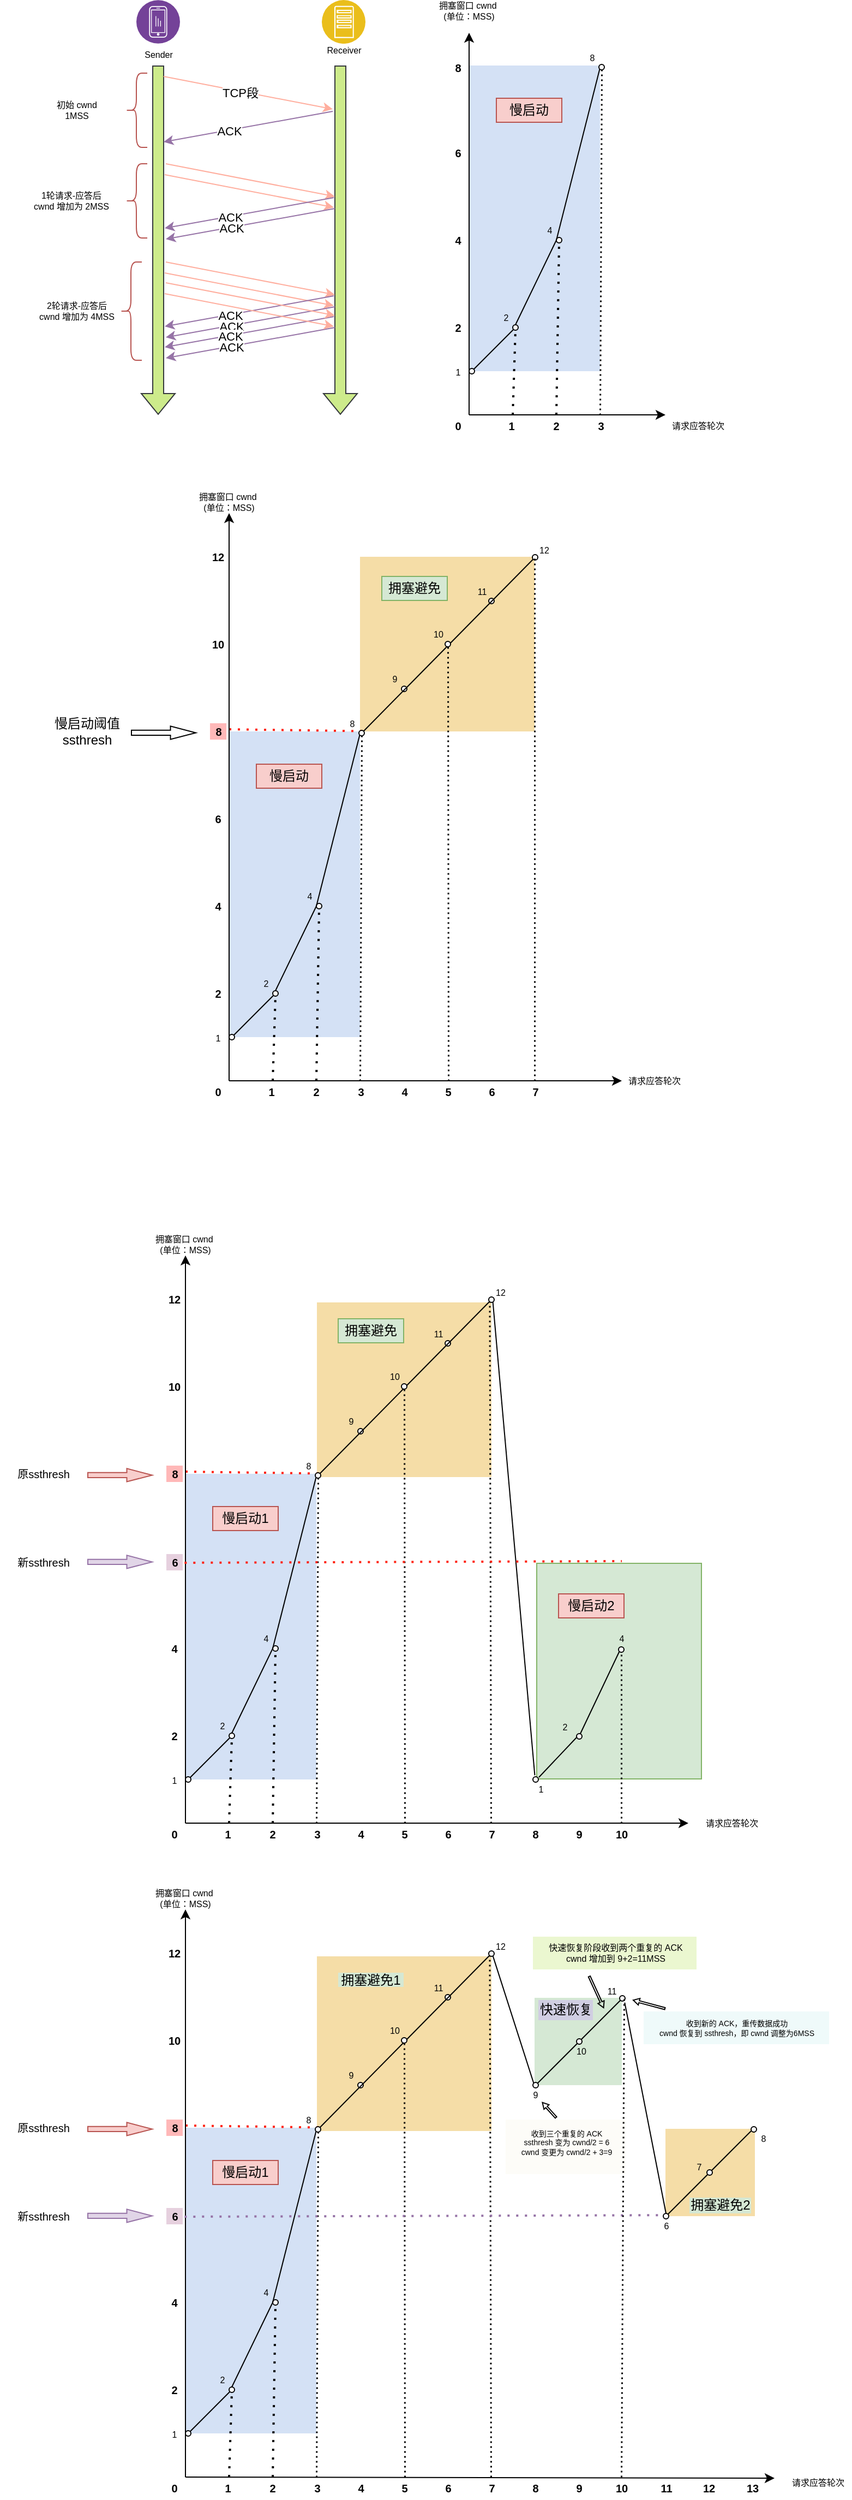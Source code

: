 <mxfile version="24.0.1" type="github">
  <diagram name="第 1 页" id="bhULwGrcWHLfaI0pKa20">
    <mxGraphModel dx="1077" dy="1752" grid="1" gridSize="10" guides="1" tooltips="1" connect="1" arrows="1" fold="1" page="1" pageScale="1" pageWidth="827" pageHeight="1169" math="0" shadow="0">
      <root>
        <mxCell id="0" />
        <mxCell id="1" parent="0" />
        <mxCell id="XkOptIO2cjGXNpbfzOup-414" value="" style="rounded=0;whiteSpace=wrap;html=1;fillColor=#F5DDA7;strokeColor=none;shadow=0;" vertex="1" parent="1">
          <mxGeometry x="640" y="1440" width="82" height="80" as="geometry" />
        </mxCell>
        <mxCell id="XkOptIO2cjGXNpbfzOup-413" value="" style="endArrow=none;html=1;rounded=0;exitX=1;exitY=0;exitDx=0;exitDy=0;entryX=0;entryY=0;entryDx=0;entryDy=0;" edge="1" parent="1" source="XkOptIO2cjGXNpbfzOup-383" target="XkOptIO2cjGXNpbfzOup-412">
          <mxGeometry width="50" height="50" relative="1" as="geometry">
            <mxPoint x="670" y="1580" as="sourcePoint" />
            <mxPoint x="720" y="1530" as="targetPoint" />
          </mxGeometry>
        </mxCell>
        <mxCell id="XkOptIO2cjGXNpbfzOup-322" value="" style="rounded=0;whiteSpace=wrap;html=1;fillColor=#d5e8d4;strokeColor=none;shadow=0;" vertex="1" parent="1">
          <mxGeometry x="520" y="1320" width="80" height="80" as="geometry" />
        </mxCell>
        <mxCell id="XkOptIO2cjGXNpbfzOup-395" value="" style="endArrow=none;html=1;rounded=0;entryX=0;entryY=1;entryDx=0;entryDy=0;exitX=1;exitY=0;exitDx=0;exitDy=0;" edge="1" parent="1" source="XkOptIO2cjGXNpbfzOup-372" target="XkOptIO2cjGXNpbfzOup-394">
          <mxGeometry width="50" height="50" relative="1" as="geometry">
            <mxPoint x="530" y="1490" as="sourcePoint" />
            <mxPoint x="580" y="1440" as="targetPoint" />
          </mxGeometry>
        </mxCell>
        <mxCell id="XkOptIO2cjGXNpbfzOup-95" value="" style="group" vertex="1" connectable="0" parent="1">
          <mxGeometry x="70" y="-60" width="590" height="560" as="geometry" />
        </mxCell>
        <mxCell id="XkOptIO2cjGXNpbfzOup-61" value="" style="rounded=0;whiteSpace=wrap;html=1;fillColor=#F5DDA7;strokeColor=none;shadow=0;" vertex="1" parent="XkOptIO2cjGXNpbfzOup-95">
          <mxGeometry x="290" y="60" width="160" height="160" as="geometry" />
        </mxCell>
        <mxCell id="XkOptIO2cjGXNpbfzOup-40" value="" style="rounded=0;whiteSpace=wrap;html=1;fillColor=#D4E1F5;strokeColor=none;shadow=0;" vertex="1" parent="XkOptIO2cjGXNpbfzOup-95">
          <mxGeometry x="170" y="220" width="120" height="280" as="geometry" />
        </mxCell>
        <mxCell id="XkOptIO2cjGXNpbfzOup-2" value="&lt;font style=&quot;font-size: 10px;&quot;&gt;2&lt;/font&gt;" style="text;html=1;align=center;verticalAlign=middle;whiteSpace=wrap;rounded=0;shadow=0;fontStyle=1" vertex="1" parent="XkOptIO2cjGXNpbfzOup-95">
          <mxGeometry x="140" y="450" width="40" height="20" as="geometry" />
        </mxCell>
        <mxCell id="XkOptIO2cjGXNpbfzOup-5" value="&lt;font style=&quot;font-size: 10px;&quot;&gt;4&lt;/font&gt;" style="text;html=1;align=center;verticalAlign=middle;whiteSpace=wrap;rounded=0;shadow=0;fontStyle=1" vertex="1" parent="XkOptIO2cjGXNpbfzOup-95">
          <mxGeometry x="140" y="370" width="40" height="20" as="geometry" />
        </mxCell>
        <mxCell id="XkOptIO2cjGXNpbfzOup-6" value="&lt;font style=&quot;font-size: 10px;&quot;&gt;6&lt;/font&gt;" style="text;html=1;align=center;verticalAlign=middle;whiteSpace=wrap;rounded=0;shadow=0;fontStyle=1" vertex="1" parent="XkOptIO2cjGXNpbfzOup-95">
          <mxGeometry x="140" y="290" width="40" height="20" as="geometry" />
        </mxCell>
        <mxCell id="XkOptIO2cjGXNpbfzOup-7" value="&lt;font style=&quot;font-size: 10px;&quot;&gt;8&lt;/font&gt;" style="text;html=1;align=center;verticalAlign=middle;whiteSpace=wrap;rounded=0;shadow=0;fontStyle=1;fillColor=#FFB8B8;" vertex="1" parent="XkOptIO2cjGXNpbfzOup-95">
          <mxGeometry x="152.5" y="212.5" width="15" height="15" as="geometry" />
        </mxCell>
        <mxCell id="XkOptIO2cjGXNpbfzOup-8" value="&lt;font style=&quot;font-size: 10px;&quot;&gt;10&lt;/font&gt;" style="text;html=1;align=center;verticalAlign=middle;whiteSpace=wrap;rounded=0;shadow=0;fontStyle=1" vertex="1" parent="XkOptIO2cjGXNpbfzOup-95">
          <mxGeometry x="140" y="130" width="40" height="20" as="geometry" />
        </mxCell>
        <mxCell id="XkOptIO2cjGXNpbfzOup-9" value="&lt;font style=&quot;font-size: 10px;&quot;&gt;12&lt;/font&gt;" style="text;html=1;align=center;verticalAlign=middle;whiteSpace=wrap;rounded=0;shadow=0;fontStyle=1" vertex="1" parent="XkOptIO2cjGXNpbfzOup-95">
          <mxGeometry x="140" y="50" width="40" height="20" as="geometry" />
        </mxCell>
        <mxCell id="XkOptIO2cjGXNpbfzOup-10" value="&lt;font style=&quot;font-weight: normal; font-size: 8px;&quot;&gt;1&lt;/font&gt;" style="text;html=1;align=center;verticalAlign=middle;whiteSpace=wrap;rounded=0;shadow=0;fontStyle=1" vertex="1" parent="XkOptIO2cjGXNpbfzOup-95">
          <mxGeometry x="140" y="490" width="40" height="20" as="geometry" />
        </mxCell>
        <mxCell id="XkOptIO2cjGXNpbfzOup-11" value="&lt;font style=&quot;font-size: 10px;&quot;&gt;0&lt;/font&gt;" style="text;html=1;align=center;verticalAlign=middle;whiteSpace=wrap;rounded=0;shadow=0;fontStyle=1" vertex="1" parent="XkOptIO2cjGXNpbfzOup-95">
          <mxGeometry x="140" y="540" width="40" height="20" as="geometry" />
        </mxCell>
        <mxCell id="XkOptIO2cjGXNpbfzOup-22" value="" style="ellipse;whiteSpace=wrap;html=1;aspect=fixed;" vertex="1" parent="XkOptIO2cjGXNpbfzOup-95">
          <mxGeometry x="170" y="497.5" width="5" height="5" as="geometry" />
        </mxCell>
        <mxCell id="XkOptIO2cjGXNpbfzOup-23" value="" style="ellipse;whiteSpace=wrap;html=1;aspect=fixed;" vertex="1" parent="XkOptIO2cjGXNpbfzOup-95">
          <mxGeometry x="250" y="377.5" width="5" height="5" as="geometry" />
        </mxCell>
        <mxCell id="XkOptIO2cjGXNpbfzOup-25" value="" style="ellipse;whiteSpace=wrap;html=1;aspect=fixed;" vertex="1" parent="XkOptIO2cjGXNpbfzOup-95">
          <mxGeometry x="328" y="178.5" width="5" height="5" as="geometry" />
        </mxCell>
        <mxCell id="XkOptIO2cjGXNpbfzOup-27" value="" style="ellipse;whiteSpace=wrap;html=1;aspect=fixed;" vertex="1" parent="XkOptIO2cjGXNpbfzOup-95">
          <mxGeometry x="408" y="98" width="5" height="5" as="geometry" />
        </mxCell>
        <mxCell id="XkOptIO2cjGXNpbfzOup-28" value="" style="ellipse;whiteSpace=wrap;html=1;aspect=fixed;" vertex="1" parent="XkOptIO2cjGXNpbfzOup-95">
          <mxGeometry x="448" y="58" width="5" height="5" as="geometry" />
        </mxCell>
        <mxCell id="XkOptIO2cjGXNpbfzOup-36" value="" style="ellipse;whiteSpace=wrap;html=1;aspect=fixed;" vertex="1" parent="XkOptIO2cjGXNpbfzOup-95">
          <mxGeometry x="210" y="457.5" width="5" height="5" as="geometry" />
        </mxCell>
        <mxCell id="XkOptIO2cjGXNpbfzOup-37" value="" style="endArrow=none;html=1;rounded=0;exitX=0.5;exitY=0;exitDx=0;exitDy=0;" edge="1" parent="XkOptIO2cjGXNpbfzOup-95" source="XkOptIO2cjGXNpbfzOup-36">
          <mxGeometry width="50" height="50" relative="1" as="geometry">
            <mxPoint x="210" y="450" as="sourcePoint" />
            <mxPoint x="250" y="380" as="targetPoint" />
          </mxGeometry>
        </mxCell>
        <mxCell id="XkOptIO2cjGXNpbfzOup-39" value="" style="endArrow=none;html=1;rounded=0;entryX=0;entryY=1;entryDx=0;entryDy=0;exitX=1;exitY=0;exitDx=0;exitDy=0;" edge="1" parent="XkOptIO2cjGXNpbfzOup-95" source="XkOptIO2cjGXNpbfzOup-22" target="XkOptIO2cjGXNpbfzOup-36">
          <mxGeometry width="50" height="50" relative="1" as="geometry">
            <mxPoint x="170" y="500" as="sourcePoint" />
            <mxPoint x="340" y="310" as="targetPoint" />
          </mxGeometry>
        </mxCell>
        <mxCell id="XkOptIO2cjGXNpbfzOup-41" value="" style="endArrow=none;dashed=1;html=1;dashPattern=1 3;strokeWidth=2;rounded=0;entryX=0.5;entryY=1;entryDx=0;entryDy=0;" edge="1" parent="XkOptIO2cjGXNpbfzOup-95" target="XkOptIO2cjGXNpbfzOup-23">
          <mxGeometry width="50" height="50" relative="1" as="geometry">
            <mxPoint x="250" y="540" as="sourcePoint" />
            <mxPoint x="300" y="440" as="targetPoint" />
          </mxGeometry>
        </mxCell>
        <mxCell id="XkOptIO2cjGXNpbfzOup-43" value="" style="endArrow=none;dashed=1;html=1;dashPattern=1 3;strokeWidth=2;rounded=0;entryX=0.5;entryY=1;entryDx=0;entryDy=0;" edge="1" parent="XkOptIO2cjGXNpbfzOup-95" target="XkOptIO2cjGXNpbfzOup-36">
          <mxGeometry width="50" height="50" relative="1" as="geometry">
            <mxPoint x="210" y="540" as="sourcePoint" />
            <mxPoint x="263" y="393" as="targetPoint" />
          </mxGeometry>
        </mxCell>
        <mxCell id="XkOptIO2cjGXNpbfzOup-49" value="" style="endArrow=none;dashed=1;html=1;dashPattern=1 3;strokeWidth=2;rounded=0;entryX=1;entryY=0;entryDx=0;entryDy=0;fillColor=#FF2414;strokeColor=#FF2414;" edge="1" parent="XkOptIO2cjGXNpbfzOup-95" target="XkOptIO2cjGXNpbfzOup-48">
          <mxGeometry width="50" height="50" relative="1" as="geometry">
            <mxPoint x="170" y="218" as="sourcePoint" />
            <mxPoint x="330" y="220" as="targetPoint" />
          </mxGeometry>
        </mxCell>
        <mxCell id="XkOptIO2cjGXNpbfzOup-48" value="" style="ellipse;whiteSpace=wrap;html=1;aspect=fixed;" vertex="1" parent="XkOptIO2cjGXNpbfzOup-95">
          <mxGeometry x="289" y="219" width="5" height="5" as="geometry" />
        </mxCell>
        <mxCell id="XkOptIO2cjGXNpbfzOup-59" value="" style="endArrow=none;html=1;rounded=0;entryX=0;entryY=1;entryDx=0;entryDy=0;exitX=1;exitY=0;exitDx=0;exitDy=0;" edge="1" parent="XkOptIO2cjGXNpbfzOup-95" source="XkOptIO2cjGXNpbfzOup-48" target="XkOptIO2cjGXNpbfzOup-28">
          <mxGeometry width="50" height="50" relative="1" as="geometry">
            <mxPoint x="360" y="230" as="sourcePoint" />
            <mxPoint x="410" y="180" as="targetPoint" />
          </mxGeometry>
        </mxCell>
        <mxCell id="XkOptIO2cjGXNpbfzOup-52" value="" style="endArrow=none;html=1;rounded=0;entryX=0;entryY=1;entryDx=0;entryDy=0;exitX=0;exitY=0.5;exitDx=0;exitDy=0;exitPerimeter=0;" edge="1" parent="XkOptIO2cjGXNpbfzOup-95" source="XkOptIO2cjGXNpbfzOup-23" target="XkOptIO2cjGXNpbfzOup-48">
          <mxGeometry width="50" height="50" relative="1" as="geometry">
            <mxPoint x="220" y="330" as="sourcePoint" />
            <mxPoint x="270" y="280" as="targetPoint" />
          </mxGeometry>
        </mxCell>
        <mxCell id="XkOptIO2cjGXNpbfzOup-26" value="" style="ellipse;whiteSpace=wrap;html=1;aspect=fixed;" vertex="1" parent="XkOptIO2cjGXNpbfzOup-95">
          <mxGeometry x="368" y="137.5" width="5" height="5" as="geometry" />
        </mxCell>
        <mxCell id="XkOptIO2cjGXNpbfzOup-63" value="" style="endArrow=none;html=1;strokeWidth=1.5;rounded=0;dashed=1;dashPattern=1 2;entryX=0.5;entryY=1;entryDx=0;entryDy=0;" edge="1" parent="XkOptIO2cjGXNpbfzOup-95" target="XkOptIO2cjGXNpbfzOup-48">
          <mxGeometry width="50" height="50" relative="1" as="geometry">
            <mxPoint x="290" y="540" as="sourcePoint" />
            <mxPoint x="340" y="190" as="targetPoint" />
          </mxGeometry>
        </mxCell>
        <mxCell id="XkOptIO2cjGXNpbfzOup-64" value="" style="endArrow=none;html=1;strokeWidth=1.5;rounded=0;dashed=1;dashPattern=1 2;entryX=0.5;entryY=1;entryDx=0;entryDy=0;" edge="1" parent="XkOptIO2cjGXNpbfzOup-95" target="XkOptIO2cjGXNpbfzOup-26">
          <mxGeometry width="50" height="50" relative="1" as="geometry">
            <mxPoint x="371" y="540" as="sourcePoint" />
            <mxPoint x="350" y="200" as="targetPoint" />
          </mxGeometry>
        </mxCell>
        <mxCell id="XkOptIO2cjGXNpbfzOup-66" value="" style="endArrow=none;html=1;strokeWidth=1.5;rounded=0;dashed=1;dashPattern=1 2;entryX=1;entryY=0;entryDx=0;entryDy=0;" edge="1" parent="XkOptIO2cjGXNpbfzOup-95" target="XkOptIO2cjGXNpbfzOup-61">
          <mxGeometry width="50" height="50" relative="1" as="geometry">
            <mxPoint x="450" y="540" as="sourcePoint" />
            <mxPoint x="370" y="220" as="targetPoint" />
          </mxGeometry>
        </mxCell>
        <mxCell id="XkOptIO2cjGXNpbfzOup-67" value="&lt;font style=&quot;font-size: 10px;&quot;&gt;1&lt;/font&gt;" style="text;html=1;align=center;verticalAlign=middle;whiteSpace=wrap;rounded=0;shadow=0;fontStyle=1" vertex="1" parent="XkOptIO2cjGXNpbfzOup-95">
          <mxGeometry x="197.5" y="540" width="22" height="20" as="geometry" />
        </mxCell>
        <mxCell id="XkOptIO2cjGXNpbfzOup-68" value="&lt;font style=&quot;font-size: 10px;&quot;&gt;2&lt;/font&gt;" style="text;html=1;align=center;verticalAlign=middle;whiteSpace=wrap;rounded=0;shadow=0;fontStyle=1" vertex="1" parent="XkOptIO2cjGXNpbfzOup-95">
          <mxGeometry x="239" y="540" width="22" height="20" as="geometry" />
        </mxCell>
        <mxCell id="XkOptIO2cjGXNpbfzOup-69" value="&lt;font style=&quot;font-size: 10px;&quot;&gt;3&lt;/font&gt;" style="text;html=1;align=center;verticalAlign=middle;whiteSpace=wrap;rounded=0;shadow=0;fontStyle=1" vertex="1" parent="XkOptIO2cjGXNpbfzOup-95">
          <mxGeometry x="280" y="540" width="22" height="20" as="geometry" />
        </mxCell>
        <mxCell id="XkOptIO2cjGXNpbfzOup-70" value="&lt;font style=&quot;font-size: 10px;&quot;&gt;4&lt;/font&gt;" style="text;html=1;align=center;verticalAlign=middle;whiteSpace=wrap;rounded=0;shadow=0;fontStyle=1" vertex="1" parent="XkOptIO2cjGXNpbfzOup-95">
          <mxGeometry x="319.5" y="540" width="22" height="20" as="geometry" />
        </mxCell>
        <mxCell id="XkOptIO2cjGXNpbfzOup-71" value="&lt;font style=&quot;font-size: 10px;&quot;&gt;5&lt;/font&gt;" style="text;html=1;align=center;verticalAlign=middle;whiteSpace=wrap;rounded=0;shadow=0;fontStyle=1" vertex="1" parent="XkOptIO2cjGXNpbfzOup-95">
          <mxGeometry x="359.5" y="540" width="22" height="20" as="geometry" />
        </mxCell>
        <mxCell id="XkOptIO2cjGXNpbfzOup-72" value="&lt;font style=&quot;font-size: 10px;&quot;&gt;6&lt;/font&gt;" style="text;html=1;align=center;verticalAlign=middle;whiteSpace=wrap;rounded=0;shadow=0;fontStyle=1" vertex="1" parent="XkOptIO2cjGXNpbfzOup-95">
          <mxGeometry x="399.5" y="540" width="22" height="20" as="geometry" />
        </mxCell>
        <mxCell id="XkOptIO2cjGXNpbfzOup-73" value="&lt;font style=&quot;font-size: 10px;&quot;&gt;7&lt;/font&gt;" style="text;html=1;align=center;verticalAlign=middle;whiteSpace=wrap;rounded=0;shadow=0;fontStyle=1" vertex="1" parent="XkOptIO2cjGXNpbfzOup-95">
          <mxGeometry x="439.5" y="540" width="22" height="20" as="geometry" />
        </mxCell>
        <mxCell id="XkOptIO2cjGXNpbfzOup-77" value="拥塞避免" style="rounded=0;whiteSpace=wrap;html=1;fillColor=#d5e8d4;strokeColor=#82b366;" vertex="1" parent="XkOptIO2cjGXNpbfzOup-95">
          <mxGeometry x="310" y="78" width="60" height="22" as="geometry" />
        </mxCell>
        <mxCell id="XkOptIO2cjGXNpbfzOup-78" value="慢启动" style="rounded=0;whiteSpace=wrap;html=1;fillColor=#f8cecc;strokeColor=#b85450;" vertex="1" parent="XkOptIO2cjGXNpbfzOup-95">
          <mxGeometry x="195" y="250" width="60" height="22" as="geometry" />
        </mxCell>
        <mxCell id="XkOptIO2cjGXNpbfzOup-80" value="慢启动阈值&lt;div&gt;ssthresh&lt;/div&gt;" style="rounded=0;whiteSpace=wrap;html=1;strokeColor=none;" vertex="1" parent="XkOptIO2cjGXNpbfzOup-95">
          <mxGeometry y="209" width="80" height="22" as="geometry" />
        </mxCell>
        <mxCell id="XkOptIO2cjGXNpbfzOup-81" value="" style="shape=flexArrow;endArrow=classic;html=1;rounded=0;width=4.571;endSize=7.417;endWidth=6.531;" edge="1" parent="XkOptIO2cjGXNpbfzOup-95">
          <mxGeometry width="50" height="50" relative="1" as="geometry">
            <mxPoint x="80" y="221.21" as="sourcePoint" />
            <mxPoint x="140" y="221.21" as="targetPoint" />
            <Array as="points" />
          </mxGeometry>
        </mxCell>
        <mxCell id="XkOptIO2cjGXNpbfzOup-83" value="" style="endArrow=classic;html=1;rounded=0;exitX=0.75;exitY=0;exitDx=0;exitDy=0;" edge="1" parent="XkOptIO2cjGXNpbfzOup-95" source="XkOptIO2cjGXNpbfzOup-11">
          <mxGeometry width="50" height="50" relative="1" as="geometry">
            <mxPoint x="360" y="710" as="sourcePoint" />
            <mxPoint x="530" y="540" as="targetPoint" />
          </mxGeometry>
        </mxCell>
        <mxCell id="XkOptIO2cjGXNpbfzOup-84" value="" style="endArrow=classic;html=1;rounded=0;exitX=0.75;exitY=0;exitDx=0;exitDy=0;" edge="1" parent="XkOptIO2cjGXNpbfzOup-95" source="XkOptIO2cjGXNpbfzOup-11">
          <mxGeometry width="50" height="50" relative="1" as="geometry">
            <mxPoint x="70" y="380" as="sourcePoint" />
            <mxPoint x="170" y="20" as="targetPoint" />
          </mxGeometry>
        </mxCell>
        <mxCell id="XkOptIO2cjGXNpbfzOup-85" value="请求应答轮次" style="text;html=1;align=center;verticalAlign=middle;whiteSpace=wrap;rounded=0;fontSize=8;" vertex="1" parent="XkOptIO2cjGXNpbfzOup-95">
          <mxGeometry x="530" y="530" width="60" height="20" as="geometry" />
        </mxCell>
        <mxCell id="XkOptIO2cjGXNpbfzOup-86" value="拥塞窗口 cwnd&amp;nbsp;&lt;div&gt;(单位：MSS)&lt;/div&gt;" style="text;html=1;align=center;verticalAlign=middle;whiteSpace=wrap;rounded=0;labelBorderColor=none;fontSize=8;strokeWidth=0;strokeColor=none;" vertex="1" parent="XkOptIO2cjGXNpbfzOup-95">
          <mxGeometry x="130" width="80" height="20" as="geometry" />
        </mxCell>
        <mxCell id="XkOptIO2cjGXNpbfzOup-87" value="11" style="text;html=1;align=center;verticalAlign=middle;whiteSpace=wrap;rounded=0;fontSize=8;" vertex="1" parent="XkOptIO2cjGXNpbfzOup-95">
          <mxGeometry x="391" y="85" width="22" height="13" as="geometry" />
        </mxCell>
        <mxCell id="XkOptIO2cjGXNpbfzOup-88" value="9" style="text;html=1;align=center;verticalAlign=middle;whiteSpace=wrap;rounded=0;fontSize=8;" vertex="1" parent="XkOptIO2cjGXNpbfzOup-95">
          <mxGeometry x="311" y="165.5" width="22" height="13" as="geometry" />
        </mxCell>
        <mxCell id="XkOptIO2cjGXNpbfzOup-89" value="10" style="text;html=1;align=center;verticalAlign=middle;whiteSpace=wrap;rounded=0;fontSize=8;" vertex="1" parent="XkOptIO2cjGXNpbfzOup-95">
          <mxGeometry x="351" y="124.5" width="22" height="13" as="geometry" />
        </mxCell>
        <mxCell id="XkOptIO2cjGXNpbfzOup-91" value="12" style="text;html=1;align=center;verticalAlign=middle;whiteSpace=wrap;rounded=0;fontSize=8;" vertex="1" parent="XkOptIO2cjGXNpbfzOup-95">
          <mxGeometry x="448" y="47" width="22" height="13" as="geometry" />
        </mxCell>
        <mxCell id="XkOptIO2cjGXNpbfzOup-92" value="4" style="text;html=1;align=center;verticalAlign=middle;whiteSpace=wrap;rounded=0;fontSize=8;" vertex="1" parent="XkOptIO2cjGXNpbfzOup-95">
          <mxGeometry x="233" y="364.5" width="22" height="13" as="geometry" />
        </mxCell>
        <mxCell id="XkOptIO2cjGXNpbfzOup-93" value="2" style="text;html=1;align=center;verticalAlign=middle;whiteSpace=wrap;rounded=0;fontSize=8;" vertex="1" parent="XkOptIO2cjGXNpbfzOup-95">
          <mxGeometry x="193" y="444.5" width="22" height="13" as="geometry" />
        </mxCell>
        <mxCell id="XkOptIO2cjGXNpbfzOup-94" value="8" style="text;html=1;align=center;verticalAlign=middle;whiteSpace=wrap;rounded=0;fontSize=8;" vertex="1" parent="XkOptIO2cjGXNpbfzOup-95">
          <mxGeometry x="272" y="206" width="22" height="13" as="geometry" />
        </mxCell>
        <mxCell id="XkOptIO2cjGXNpbfzOup-149" value="" style="group" vertex="1" connectable="0" parent="1">
          <mxGeometry x="420" y="-510" width="280" height="400" as="geometry" />
        </mxCell>
        <mxCell id="XkOptIO2cjGXNpbfzOup-98" value="" style="rounded=0;whiteSpace=wrap;html=1;fillColor=#D4E1F5;strokeColor=none;shadow=0;" vertex="1" parent="XkOptIO2cjGXNpbfzOup-149">
          <mxGeometry x="40" y="60" width="120" height="280" as="geometry" />
        </mxCell>
        <mxCell id="XkOptIO2cjGXNpbfzOup-99" value="&lt;font style=&quot;font-size: 10px;&quot;&gt;2&lt;/font&gt;" style="text;html=1;align=center;verticalAlign=middle;whiteSpace=wrap;rounded=0;shadow=0;fontStyle=1" vertex="1" parent="XkOptIO2cjGXNpbfzOup-149">
          <mxGeometry x="10" y="290" width="40" height="20" as="geometry" />
        </mxCell>
        <mxCell id="XkOptIO2cjGXNpbfzOup-100" value="&lt;font style=&quot;font-size: 10px;&quot;&gt;4&lt;/font&gt;" style="text;html=1;align=center;verticalAlign=middle;whiteSpace=wrap;rounded=0;shadow=0;fontStyle=1" vertex="1" parent="XkOptIO2cjGXNpbfzOup-149">
          <mxGeometry x="10" y="210" width="40" height="20" as="geometry" />
        </mxCell>
        <mxCell id="XkOptIO2cjGXNpbfzOup-101" value="&lt;font style=&quot;font-size: 10px;&quot;&gt;6&lt;/font&gt;" style="text;html=1;align=center;verticalAlign=middle;whiteSpace=wrap;rounded=0;shadow=0;fontStyle=1" vertex="1" parent="XkOptIO2cjGXNpbfzOup-149">
          <mxGeometry x="10" y="130" width="40" height="20" as="geometry" />
        </mxCell>
        <mxCell id="XkOptIO2cjGXNpbfzOup-105" value="&lt;font style=&quot;font-weight: normal; font-size: 8px;&quot;&gt;1&lt;/font&gt;" style="text;html=1;align=center;verticalAlign=middle;whiteSpace=wrap;rounded=0;shadow=0;fontStyle=1" vertex="1" parent="XkOptIO2cjGXNpbfzOup-149">
          <mxGeometry x="10" y="330" width="40" height="20" as="geometry" />
        </mxCell>
        <mxCell id="XkOptIO2cjGXNpbfzOup-106" value="&lt;font style=&quot;font-size: 10px;&quot;&gt;0&lt;/font&gt;" style="text;html=1;align=center;verticalAlign=middle;whiteSpace=wrap;rounded=0;shadow=0;fontStyle=1" vertex="1" parent="XkOptIO2cjGXNpbfzOup-149">
          <mxGeometry x="10" y="380" width="40" height="20" as="geometry" />
        </mxCell>
        <mxCell id="XkOptIO2cjGXNpbfzOup-107" value="" style="ellipse;whiteSpace=wrap;html=1;aspect=fixed;" vertex="1" parent="XkOptIO2cjGXNpbfzOup-149">
          <mxGeometry x="40" y="337.5" width="5" height="5" as="geometry" />
        </mxCell>
        <mxCell id="XkOptIO2cjGXNpbfzOup-108" value="" style="ellipse;whiteSpace=wrap;html=1;aspect=fixed;" vertex="1" parent="XkOptIO2cjGXNpbfzOup-149">
          <mxGeometry x="120" y="217.5" width="5" height="5" as="geometry" />
        </mxCell>
        <mxCell id="XkOptIO2cjGXNpbfzOup-112" value="" style="ellipse;whiteSpace=wrap;html=1;aspect=fixed;" vertex="1" parent="XkOptIO2cjGXNpbfzOup-149">
          <mxGeometry x="80" y="297.5" width="5" height="5" as="geometry" />
        </mxCell>
        <mxCell id="XkOptIO2cjGXNpbfzOup-113" value="" style="endArrow=none;html=1;rounded=0;exitX=0.5;exitY=0;exitDx=0;exitDy=0;" edge="1" parent="XkOptIO2cjGXNpbfzOup-149" source="XkOptIO2cjGXNpbfzOup-112">
          <mxGeometry width="50" height="50" relative="1" as="geometry">
            <mxPoint x="80" y="290" as="sourcePoint" />
            <mxPoint x="120" y="220" as="targetPoint" />
          </mxGeometry>
        </mxCell>
        <mxCell id="XkOptIO2cjGXNpbfzOup-114" value="" style="endArrow=none;html=1;rounded=0;entryX=0;entryY=1;entryDx=0;entryDy=0;exitX=1;exitY=0;exitDx=0;exitDy=0;" edge="1" parent="XkOptIO2cjGXNpbfzOup-149" source="XkOptIO2cjGXNpbfzOup-107" target="XkOptIO2cjGXNpbfzOup-112">
          <mxGeometry width="50" height="50" relative="1" as="geometry">
            <mxPoint x="40" y="340" as="sourcePoint" />
            <mxPoint x="210" y="150" as="targetPoint" />
          </mxGeometry>
        </mxCell>
        <mxCell id="XkOptIO2cjGXNpbfzOup-115" value="" style="endArrow=none;dashed=1;html=1;dashPattern=1 3;strokeWidth=2;rounded=0;entryX=0.5;entryY=1;entryDx=0;entryDy=0;" edge="1" parent="XkOptIO2cjGXNpbfzOup-149" target="XkOptIO2cjGXNpbfzOup-108">
          <mxGeometry width="50" height="50" relative="1" as="geometry">
            <mxPoint x="120" y="380" as="sourcePoint" />
            <mxPoint x="170" y="280" as="targetPoint" />
          </mxGeometry>
        </mxCell>
        <mxCell id="XkOptIO2cjGXNpbfzOup-116" value="" style="endArrow=none;dashed=1;html=1;dashPattern=1 3;strokeWidth=2;rounded=0;entryX=0.5;entryY=1;entryDx=0;entryDy=0;" edge="1" parent="XkOptIO2cjGXNpbfzOup-149" target="XkOptIO2cjGXNpbfzOup-112">
          <mxGeometry width="50" height="50" relative="1" as="geometry">
            <mxPoint x="80" y="380" as="sourcePoint" />
            <mxPoint x="133" y="233" as="targetPoint" />
          </mxGeometry>
        </mxCell>
        <mxCell id="XkOptIO2cjGXNpbfzOup-118" value="" style="ellipse;whiteSpace=wrap;html=1;aspect=fixed;" vertex="1" parent="XkOptIO2cjGXNpbfzOup-149">
          <mxGeometry x="159" y="59" width="5" height="5" as="geometry" />
        </mxCell>
        <mxCell id="XkOptIO2cjGXNpbfzOup-120" value="" style="endArrow=none;html=1;rounded=0;entryX=0;entryY=1;entryDx=0;entryDy=0;exitX=0;exitY=0.5;exitDx=0;exitDy=0;exitPerimeter=0;" edge="1" parent="XkOptIO2cjGXNpbfzOup-149" source="XkOptIO2cjGXNpbfzOup-108" target="XkOptIO2cjGXNpbfzOup-118">
          <mxGeometry width="50" height="50" relative="1" as="geometry">
            <mxPoint x="90" y="170" as="sourcePoint" />
            <mxPoint x="140" y="120" as="targetPoint" />
          </mxGeometry>
        </mxCell>
        <mxCell id="XkOptIO2cjGXNpbfzOup-122" value="" style="endArrow=none;html=1;strokeWidth=1.5;rounded=0;dashed=1;dashPattern=1 2;entryX=0.5;entryY=1;entryDx=0;entryDy=0;" edge="1" parent="XkOptIO2cjGXNpbfzOup-149" target="XkOptIO2cjGXNpbfzOup-118">
          <mxGeometry width="50" height="50" relative="1" as="geometry">
            <mxPoint x="160" y="380" as="sourcePoint" />
            <mxPoint x="210" y="30" as="targetPoint" />
          </mxGeometry>
        </mxCell>
        <mxCell id="XkOptIO2cjGXNpbfzOup-125" value="&lt;font style=&quot;font-size: 10px;&quot;&gt;1&lt;/font&gt;" style="text;html=1;align=center;verticalAlign=middle;whiteSpace=wrap;rounded=0;shadow=0;fontStyle=1" vertex="1" parent="XkOptIO2cjGXNpbfzOup-149">
          <mxGeometry x="67.5" y="380" width="22" height="20" as="geometry" />
        </mxCell>
        <mxCell id="XkOptIO2cjGXNpbfzOup-126" value="&lt;font style=&quot;font-size: 10px;&quot;&gt;2&lt;/font&gt;" style="text;html=1;align=center;verticalAlign=middle;whiteSpace=wrap;rounded=0;shadow=0;fontStyle=1" vertex="1" parent="XkOptIO2cjGXNpbfzOup-149">
          <mxGeometry x="109" y="380" width="22" height="20" as="geometry" />
        </mxCell>
        <mxCell id="XkOptIO2cjGXNpbfzOup-127" value="&lt;font style=&quot;font-size: 10px;&quot;&gt;3&lt;/font&gt;" style="text;html=1;align=center;verticalAlign=middle;whiteSpace=wrap;rounded=0;shadow=0;fontStyle=1" vertex="1" parent="XkOptIO2cjGXNpbfzOup-149">
          <mxGeometry x="150" y="380" width="22" height="20" as="geometry" />
        </mxCell>
        <mxCell id="XkOptIO2cjGXNpbfzOup-133" value="慢启动" style="rounded=0;whiteSpace=wrap;html=1;fillColor=#f8cecc;strokeColor=#b85450;" vertex="1" parent="XkOptIO2cjGXNpbfzOup-149">
          <mxGeometry x="65" y="90" width="60" height="22" as="geometry" />
        </mxCell>
        <mxCell id="XkOptIO2cjGXNpbfzOup-136" value="" style="endArrow=classic;html=1;rounded=0;exitX=0.75;exitY=0;exitDx=0;exitDy=0;" edge="1" parent="XkOptIO2cjGXNpbfzOup-149" source="XkOptIO2cjGXNpbfzOup-106">
          <mxGeometry width="50" height="50" relative="1" as="geometry">
            <mxPoint x="230" y="550" as="sourcePoint" />
            <mxPoint x="220" y="380" as="targetPoint" />
          </mxGeometry>
        </mxCell>
        <mxCell id="XkOptIO2cjGXNpbfzOup-137" value="" style="endArrow=classic;html=1;rounded=0;exitX=0.75;exitY=0;exitDx=0;exitDy=0;" edge="1" parent="XkOptIO2cjGXNpbfzOup-149" source="XkOptIO2cjGXNpbfzOup-106">
          <mxGeometry width="50" height="50" relative="1" as="geometry">
            <mxPoint x="-60" y="220" as="sourcePoint" />
            <mxPoint x="40" y="30" as="targetPoint" />
          </mxGeometry>
        </mxCell>
        <mxCell id="XkOptIO2cjGXNpbfzOup-138" value="请求应答轮次" style="text;html=1;align=center;verticalAlign=middle;whiteSpace=wrap;rounded=0;fontSize=8;" vertex="1" parent="XkOptIO2cjGXNpbfzOup-149">
          <mxGeometry x="220" y="380" width="60" height="20" as="geometry" />
        </mxCell>
        <mxCell id="XkOptIO2cjGXNpbfzOup-139" value="拥塞窗口 cwnd&amp;nbsp;&lt;div&gt;(单位：MSS)&lt;/div&gt;" style="text;html=1;align=center;verticalAlign=middle;whiteSpace=wrap;rounded=0;labelBorderColor=none;fontSize=8;strokeWidth=0;strokeColor=none;" vertex="1" parent="XkOptIO2cjGXNpbfzOup-149">
          <mxGeometry width="80" height="20" as="geometry" />
        </mxCell>
        <mxCell id="XkOptIO2cjGXNpbfzOup-144" value="4" style="text;html=1;align=center;verticalAlign=middle;whiteSpace=wrap;rounded=0;fontSize=8;" vertex="1" parent="XkOptIO2cjGXNpbfzOup-149">
          <mxGeometry x="103" y="204.5" width="22" height="13" as="geometry" />
        </mxCell>
        <mxCell id="XkOptIO2cjGXNpbfzOup-145" value="2" style="text;html=1;align=center;verticalAlign=middle;whiteSpace=wrap;rounded=0;fontSize=8;" vertex="1" parent="XkOptIO2cjGXNpbfzOup-149">
          <mxGeometry x="63" y="284.5" width="22" height="13" as="geometry" />
        </mxCell>
        <mxCell id="XkOptIO2cjGXNpbfzOup-146" value="8" style="text;html=1;align=center;verticalAlign=middle;whiteSpace=wrap;rounded=0;fontSize=8;" vertex="1" parent="XkOptIO2cjGXNpbfzOup-149">
          <mxGeometry x="142" y="46" width="22" height="13" as="geometry" />
        </mxCell>
        <mxCell id="XkOptIO2cjGXNpbfzOup-148" value="&lt;font style=&quot;font-size: 10px;&quot;&gt;8&lt;/font&gt;" style="text;html=1;align=center;verticalAlign=middle;whiteSpace=wrap;rounded=0;shadow=0;fontStyle=1" vertex="1" parent="XkOptIO2cjGXNpbfzOup-149">
          <mxGeometry x="10" y="51.5" width="40" height="20" as="geometry" />
        </mxCell>
        <mxCell id="XkOptIO2cjGXNpbfzOup-196" value="" style="group" vertex="1" connectable="0" parent="1">
          <mxGeometry x="50" y="-510" width="325" height="380" as="geometry" />
        </mxCell>
        <mxCell id="XkOptIO2cjGXNpbfzOup-151" value="" style="shape=flexArrow;endArrow=classic;html=1;rounded=0;fillColor=#cdeb8b;strokeColor=#36393d;" edge="1" parent="XkOptIO2cjGXNpbfzOup-196">
          <mxGeometry width="50" height="50" relative="1" as="geometry">
            <mxPoint x="125" y="60" as="sourcePoint" />
            <mxPoint x="125" y="380" as="targetPoint" />
          </mxGeometry>
        </mxCell>
        <mxCell id="XkOptIO2cjGXNpbfzOup-153" value="" style="shape=flexArrow;endArrow=classic;html=1;rounded=0;fillColor=#cdeb8b;strokeColor=#36393d;" edge="1" parent="XkOptIO2cjGXNpbfzOup-196">
          <mxGeometry width="50" height="50" relative="1" as="geometry">
            <mxPoint x="292" y="60" as="sourcePoint" />
            <mxPoint x="292" y="380" as="targetPoint" />
          </mxGeometry>
        </mxCell>
        <mxCell id="XkOptIO2cjGXNpbfzOup-160" value="" style="endArrow=classic;html=1;rounded=0;strokeColor=#FFAE9E;" edge="1" parent="XkOptIO2cjGXNpbfzOup-196">
          <mxGeometry width="50" height="50" relative="1" as="geometry">
            <mxPoint x="130" y="70" as="sourcePoint" />
            <mxPoint x="285" y="100" as="targetPoint" />
          </mxGeometry>
        </mxCell>
        <mxCell id="XkOptIO2cjGXNpbfzOup-161" value="TCP段" style="edgeLabel;html=1;align=center;verticalAlign=middle;resizable=0;points=[];" vertex="1" connectable="0" parent="XkOptIO2cjGXNpbfzOup-160">
          <mxGeometry x="-0.094" y="-1" relative="1" as="geometry">
            <mxPoint as="offset" />
          </mxGeometry>
        </mxCell>
        <mxCell id="XkOptIO2cjGXNpbfzOup-162" value="" style="endArrow=classic;html=1;rounded=0;fillColor=#e1d5e7;strokeColor=#9673a6;" edge="1" parent="XkOptIO2cjGXNpbfzOup-196">
          <mxGeometry width="50" height="50" relative="1" as="geometry">
            <mxPoint x="285" y="102" as="sourcePoint" />
            <mxPoint x="130" y="130" as="targetPoint" />
          </mxGeometry>
        </mxCell>
        <mxCell id="XkOptIO2cjGXNpbfzOup-163" value="ACK" style="edgeLabel;html=1;align=center;verticalAlign=middle;resizable=0;points=[];" vertex="1" connectable="0" parent="XkOptIO2cjGXNpbfzOup-162">
          <mxGeometry x="0.23" y="1" relative="1" as="geometry">
            <mxPoint as="offset" />
          </mxGeometry>
        </mxCell>
        <mxCell id="XkOptIO2cjGXNpbfzOup-165" value="" style="endArrow=classic;html=1;rounded=0;strokeColor=#FFAE9E;" edge="1" parent="XkOptIO2cjGXNpbfzOup-196">
          <mxGeometry width="50" height="50" relative="1" as="geometry">
            <mxPoint x="132" y="150" as="sourcePoint" />
            <mxPoint x="287" y="180" as="targetPoint" />
          </mxGeometry>
        </mxCell>
        <mxCell id="XkOptIO2cjGXNpbfzOup-167" value="" style="endArrow=classic;html=1;rounded=0;strokeColor=#FFAE9E;" edge="1" parent="XkOptIO2cjGXNpbfzOup-196">
          <mxGeometry width="50" height="50" relative="1" as="geometry">
            <mxPoint x="131" y="160" as="sourcePoint" />
            <mxPoint x="286" y="190" as="targetPoint" />
          </mxGeometry>
        </mxCell>
        <mxCell id="XkOptIO2cjGXNpbfzOup-170" value="" style="endArrow=classic;html=1;rounded=0;fillColor=#e1d5e7;strokeColor=#9673a6;" edge="1" parent="XkOptIO2cjGXNpbfzOup-196">
          <mxGeometry width="50" height="50" relative="1" as="geometry">
            <mxPoint x="286" y="181" as="sourcePoint" />
            <mxPoint x="131" y="209" as="targetPoint" />
          </mxGeometry>
        </mxCell>
        <mxCell id="XkOptIO2cjGXNpbfzOup-171" value="ACK" style="edgeLabel;html=1;align=center;verticalAlign=middle;resizable=0;points=[];" vertex="1" connectable="0" parent="XkOptIO2cjGXNpbfzOup-170">
          <mxGeometry x="0.23" y="1" relative="1" as="geometry">
            <mxPoint as="offset" />
          </mxGeometry>
        </mxCell>
        <mxCell id="XkOptIO2cjGXNpbfzOup-172" value="" style="endArrow=classic;html=1;rounded=0;fillColor=#e1d5e7;strokeColor=#9673a6;" edge="1" parent="XkOptIO2cjGXNpbfzOup-196">
          <mxGeometry width="50" height="50" relative="1" as="geometry">
            <mxPoint x="287" y="191" as="sourcePoint" />
            <mxPoint x="132" y="219" as="targetPoint" />
          </mxGeometry>
        </mxCell>
        <mxCell id="XkOptIO2cjGXNpbfzOup-173" value="ACK" style="edgeLabel;html=1;align=center;verticalAlign=middle;resizable=0;points=[];" vertex="1" connectable="0" parent="XkOptIO2cjGXNpbfzOup-172">
          <mxGeometry x="0.23" y="1" relative="1" as="geometry">
            <mxPoint as="offset" />
          </mxGeometry>
        </mxCell>
        <mxCell id="XkOptIO2cjGXNpbfzOup-174" value="" style="endArrow=classic;html=1;rounded=0;strokeColor=#FFAE9E;" edge="1" parent="XkOptIO2cjGXNpbfzOup-196">
          <mxGeometry width="50" height="50" relative="1" as="geometry">
            <mxPoint x="132" y="240" as="sourcePoint" />
            <mxPoint x="287" y="270" as="targetPoint" />
          </mxGeometry>
        </mxCell>
        <mxCell id="XkOptIO2cjGXNpbfzOup-175" value="" style="endArrow=classic;html=1;rounded=0;strokeColor=#FFAE9E;" edge="1" parent="XkOptIO2cjGXNpbfzOup-196">
          <mxGeometry width="50" height="50" relative="1" as="geometry">
            <mxPoint x="131" y="250" as="sourcePoint" />
            <mxPoint x="286" y="280" as="targetPoint" />
          </mxGeometry>
        </mxCell>
        <mxCell id="XkOptIO2cjGXNpbfzOup-176" value="" style="endArrow=classic;html=1;rounded=0;fillColor=#e1d5e7;strokeColor=#9673a6;" edge="1" parent="XkOptIO2cjGXNpbfzOup-196">
          <mxGeometry width="50" height="50" relative="1" as="geometry">
            <mxPoint x="286" y="271" as="sourcePoint" />
            <mxPoint x="131" y="299" as="targetPoint" />
          </mxGeometry>
        </mxCell>
        <mxCell id="XkOptIO2cjGXNpbfzOup-177" value="ACK" style="edgeLabel;html=1;align=center;verticalAlign=middle;resizable=0;points=[];" vertex="1" connectable="0" parent="XkOptIO2cjGXNpbfzOup-176">
          <mxGeometry x="0.23" y="1" relative="1" as="geometry">
            <mxPoint as="offset" />
          </mxGeometry>
        </mxCell>
        <mxCell id="XkOptIO2cjGXNpbfzOup-178" value="" style="endArrow=classic;html=1;rounded=0;fillColor=#e1d5e7;strokeColor=#9673a6;" edge="1" parent="XkOptIO2cjGXNpbfzOup-196">
          <mxGeometry width="50" height="50" relative="1" as="geometry">
            <mxPoint x="287" y="281" as="sourcePoint" />
            <mxPoint x="132" y="309" as="targetPoint" />
          </mxGeometry>
        </mxCell>
        <mxCell id="XkOptIO2cjGXNpbfzOup-179" value="ACK" style="edgeLabel;html=1;align=center;verticalAlign=middle;resizable=0;points=[];" vertex="1" connectable="0" parent="XkOptIO2cjGXNpbfzOup-178">
          <mxGeometry x="0.23" y="1" relative="1" as="geometry">
            <mxPoint as="offset" />
          </mxGeometry>
        </mxCell>
        <mxCell id="XkOptIO2cjGXNpbfzOup-180" value="" style="endArrow=classic;html=1;rounded=0;fillColor=#e1d5e7;strokeColor=#9673a6;" edge="1" parent="XkOptIO2cjGXNpbfzOup-196">
          <mxGeometry width="50" height="50" relative="1" as="geometry">
            <mxPoint x="286" y="290" as="sourcePoint" />
            <mxPoint x="131" y="318" as="targetPoint" />
          </mxGeometry>
        </mxCell>
        <mxCell id="XkOptIO2cjGXNpbfzOup-181" value="ACK" style="edgeLabel;html=1;align=center;verticalAlign=middle;resizable=0;points=[];" vertex="1" connectable="0" parent="XkOptIO2cjGXNpbfzOup-180">
          <mxGeometry x="0.23" y="1" relative="1" as="geometry">
            <mxPoint as="offset" />
          </mxGeometry>
        </mxCell>
        <mxCell id="XkOptIO2cjGXNpbfzOup-182" value="" style="endArrow=classic;html=1;rounded=0;fillColor=#e1d5e7;strokeColor=#9673a6;" edge="1" parent="XkOptIO2cjGXNpbfzOup-196">
          <mxGeometry width="50" height="50" relative="1" as="geometry">
            <mxPoint x="287" y="300" as="sourcePoint" />
            <mxPoint x="132" y="328" as="targetPoint" />
          </mxGeometry>
        </mxCell>
        <mxCell id="XkOptIO2cjGXNpbfzOup-183" value="ACK" style="edgeLabel;html=1;align=center;verticalAlign=middle;resizable=0;points=[];" vertex="1" connectable="0" parent="XkOptIO2cjGXNpbfzOup-182">
          <mxGeometry x="0.23" y="1" relative="1" as="geometry">
            <mxPoint as="offset" />
          </mxGeometry>
        </mxCell>
        <mxCell id="XkOptIO2cjGXNpbfzOup-184" value="" style="endArrow=classic;html=1;rounded=0;strokeColor=#FFAE9E;" edge="1" parent="XkOptIO2cjGXNpbfzOup-196">
          <mxGeometry width="50" height="50" relative="1" as="geometry">
            <mxPoint x="132" y="259" as="sourcePoint" />
            <mxPoint x="287" y="289" as="targetPoint" />
          </mxGeometry>
        </mxCell>
        <mxCell id="XkOptIO2cjGXNpbfzOup-185" value="" style="endArrow=classic;html=1;rounded=0;strokeColor=#FFAE9E;" edge="1" parent="XkOptIO2cjGXNpbfzOup-196">
          <mxGeometry width="50" height="50" relative="1" as="geometry">
            <mxPoint x="131" y="269" as="sourcePoint" />
            <mxPoint x="286" y="299" as="targetPoint" />
          </mxGeometry>
        </mxCell>
        <mxCell id="XkOptIO2cjGXNpbfzOup-186" value="" style="shape=curlyBracket;whiteSpace=wrap;html=1;rounded=1;labelPosition=left;verticalLabelPosition=middle;align=right;verticalAlign=middle;size=0.5;fillColor=#f8cecc;strokeColor=#b85450;" vertex="1" parent="XkOptIO2cjGXNpbfzOup-196">
          <mxGeometry x="95" y="67" width="20" height="68" as="geometry" />
        </mxCell>
        <mxCell id="XkOptIO2cjGXNpbfzOup-187" value="初始 cwnd&lt;div&gt;1MSS&lt;/div&gt;" style="text;html=1;align=center;verticalAlign=middle;resizable=0;points=[];autosize=1;strokeColor=none;fillColor=none;fontSize=8;" vertex="1" parent="XkOptIO2cjGXNpbfzOup-196">
          <mxGeometry x="20" y="86" width="60" height="30" as="geometry" />
        </mxCell>
        <mxCell id="XkOptIO2cjGXNpbfzOup-188" value="" style="shape=curlyBracket;whiteSpace=wrap;html=1;rounded=1;labelPosition=left;verticalLabelPosition=middle;align=right;verticalAlign=middle;size=0.5;fillColor=#f8cecc;strokeColor=#b85450;" vertex="1" parent="XkOptIO2cjGXNpbfzOup-196">
          <mxGeometry x="95" y="150" width="20" height="68" as="geometry" />
        </mxCell>
        <mxCell id="XkOptIO2cjGXNpbfzOup-189" value="1轮请求-应答后&lt;div&gt;cwnd 增加为 2MSS&lt;/div&gt;" style="text;html=1;align=center;verticalAlign=middle;resizable=0;points=[];autosize=1;strokeColor=none;fillColor=none;fontSize=8;" vertex="1" parent="XkOptIO2cjGXNpbfzOup-196">
          <mxGeometry y="169" width="90" height="30" as="geometry" />
        </mxCell>
        <mxCell id="XkOptIO2cjGXNpbfzOup-190" value="2轮请求-应答后&lt;div&gt;cwnd 增加为 4MSS&lt;/div&gt;" style="text;html=1;align=center;verticalAlign=middle;resizable=0;points=[];autosize=1;strokeColor=none;fillColor=none;fontSize=8;" vertex="1" parent="XkOptIO2cjGXNpbfzOup-196">
          <mxGeometry x="5" y="270" width="90" height="30" as="geometry" />
        </mxCell>
        <mxCell id="XkOptIO2cjGXNpbfzOup-191" value="" style="shape=curlyBracket;whiteSpace=wrap;html=1;rounded=1;labelPosition=left;verticalLabelPosition=middle;align=right;verticalAlign=middle;size=0.5;fillColor=#f8cecc;strokeColor=#b85450;" vertex="1" parent="XkOptIO2cjGXNpbfzOup-196">
          <mxGeometry x="90" y="240" width="20" height="90" as="geometry" />
        </mxCell>
        <mxCell id="XkOptIO2cjGXNpbfzOup-192" value="" style="image;aspect=fixed;perimeter=ellipsePerimeter;html=1;align=center;shadow=0;dashed=0;fontColor=#4277BB;labelBackgroundColor=default;fontSize=12;spacingTop=3;image=img/lib/ibm/analytics/device_analytics.svg;" vertex="1" parent="XkOptIO2cjGXNpbfzOup-196">
          <mxGeometry x="105" width="40" height="40" as="geometry" />
        </mxCell>
        <mxCell id="XkOptIO2cjGXNpbfzOup-193" value="Sender" style="text;html=1;align=center;verticalAlign=middle;resizable=0;points=[];autosize=1;strokeColor=none;fillColor=none;fontSize=8;" vertex="1" parent="XkOptIO2cjGXNpbfzOup-196">
          <mxGeometry x="100" y="40" width="50" height="20" as="geometry" />
        </mxCell>
        <mxCell id="XkOptIO2cjGXNpbfzOup-194" value="" style="image;aspect=fixed;perimeter=ellipsePerimeter;html=1;align=center;shadow=0;dashed=0;fontColor=#4277BB;labelBackgroundColor=default;fontSize=12;spacingTop=3;image=img/lib/ibm/applications/app_server.svg;" vertex="1" parent="XkOptIO2cjGXNpbfzOup-196">
          <mxGeometry x="275" width="40" height="40" as="geometry" />
        </mxCell>
        <mxCell id="XkOptIO2cjGXNpbfzOup-195" value="Receiver" style="text;html=1;align=center;verticalAlign=middle;resizable=0;points=[];autosize=1;strokeColor=none;fillColor=none;fontSize=8;" vertex="1" parent="XkOptIO2cjGXNpbfzOup-196">
          <mxGeometry x="265" y="36" width="60" height="20" as="geometry" />
        </mxCell>
        <mxCell id="XkOptIO2cjGXNpbfzOup-269" value="" style="group" vertex="1" connectable="0" parent="1">
          <mxGeometry x="30" y="620" width="701" height="560" as="geometry" />
        </mxCell>
        <mxCell id="XkOptIO2cjGXNpbfzOup-266" value="" style="rounded=0;whiteSpace=wrap;html=1;fillColor=#d5e8d4;strokeColor=#82b366;shadow=0;" vertex="1" parent="XkOptIO2cjGXNpbfzOup-269">
          <mxGeometry x="492" y="302" width="151" height="197.5" as="geometry" />
        </mxCell>
        <mxCell id="XkOptIO2cjGXNpbfzOup-198" value="" style="rounded=0;whiteSpace=wrap;html=1;fillColor=#F5DDA7;strokeColor=none;shadow=0;" vertex="1" parent="XkOptIO2cjGXNpbfzOup-269">
          <mxGeometry x="290.5" y="63" width="160" height="160" as="geometry" />
        </mxCell>
        <mxCell id="XkOptIO2cjGXNpbfzOup-199" value="" style="rounded=0;whiteSpace=wrap;html=1;fillColor=#D4E1F5;strokeColor=none;shadow=0;" vertex="1" parent="XkOptIO2cjGXNpbfzOup-269">
          <mxGeometry x="170" y="220" width="120" height="280" as="geometry" />
        </mxCell>
        <mxCell id="XkOptIO2cjGXNpbfzOup-200" value="&lt;font style=&quot;font-size: 10px;&quot;&gt;2&lt;/font&gt;" style="text;html=1;align=center;verticalAlign=middle;whiteSpace=wrap;rounded=0;shadow=0;fontStyle=1" vertex="1" parent="XkOptIO2cjGXNpbfzOup-269">
          <mxGeometry x="140" y="450" width="40" height="20" as="geometry" />
        </mxCell>
        <mxCell id="XkOptIO2cjGXNpbfzOup-201" value="&lt;font style=&quot;font-size: 10px;&quot;&gt;4&lt;/font&gt;" style="text;html=1;align=center;verticalAlign=middle;whiteSpace=wrap;rounded=0;shadow=0;fontStyle=1" vertex="1" parent="XkOptIO2cjGXNpbfzOup-269">
          <mxGeometry x="140" y="370" width="40" height="20" as="geometry" />
        </mxCell>
        <mxCell id="XkOptIO2cjGXNpbfzOup-203" value="&lt;font style=&quot;font-size: 10px;&quot;&gt;8&lt;/font&gt;" style="text;html=1;align=center;verticalAlign=middle;whiteSpace=wrap;rounded=0;shadow=0;fontStyle=1;fillColor=#FFB8B8;" vertex="1" parent="XkOptIO2cjGXNpbfzOup-269">
          <mxGeometry x="152.5" y="212.5" width="15" height="15" as="geometry" />
        </mxCell>
        <mxCell id="XkOptIO2cjGXNpbfzOup-204" value="&lt;font style=&quot;font-size: 10px;&quot;&gt;10&lt;/font&gt;" style="text;html=1;align=center;verticalAlign=middle;whiteSpace=wrap;rounded=0;shadow=0;fontStyle=1" vertex="1" parent="XkOptIO2cjGXNpbfzOup-269">
          <mxGeometry x="140" y="130" width="40" height="20" as="geometry" />
        </mxCell>
        <mxCell id="XkOptIO2cjGXNpbfzOup-205" value="&lt;font style=&quot;font-size: 10px;&quot;&gt;12&lt;/font&gt;" style="text;html=1;align=center;verticalAlign=middle;whiteSpace=wrap;rounded=0;shadow=0;fontStyle=1" vertex="1" parent="XkOptIO2cjGXNpbfzOup-269">
          <mxGeometry x="140" y="50" width="40" height="20" as="geometry" />
        </mxCell>
        <mxCell id="XkOptIO2cjGXNpbfzOup-206" value="&lt;font style=&quot;font-weight: normal; font-size: 8px;&quot;&gt;1&lt;/font&gt;" style="text;html=1;align=center;verticalAlign=middle;whiteSpace=wrap;rounded=0;shadow=0;fontStyle=1" vertex="1" parent="XkOptIO2cjGXNpbfzOup-269">
          <mxGeometry x="140" y="490" width="40" height="20" as="geometry" />
        </mxCell>
        <mxCell id="XkOptIO2cjGXNpbfzOup-207" value="&lt;font style=&quot;font-size: 10px;&quot;&gt;0&lt;/font&gt;" style="text;html=1;align=center;verticalAlign=middle;whiteSpace=wrap;rounded=0;shadow=0;fontStyle=1" vertex="1" parent="XkOptIO2cjGXNpbfzOup-269">
          <mxGeometry x="140" y="540" width="40" height="20" as="geometry" />
        </mxCell>
        <mxCell id="XkOptIO2cjGXNpbfzOup-208" value="" style="ellipse;whiteSpace=wrap;html=1;aspect=fixed;" vertex="1" parent="XkOptIO2cjGXNpbfzOup-269">
          <mxGeometry x="170" y="497.5" width="5" height="5" as="geometry" />
        </mxCell>
        <mxCell id="XkOptIO2cjGXNpbfzOup-209" value="" style="ellipse;whiteSpace=wrap;html=1;aspect=fixed;" vertex="1" parent="XkOptIO2cjGXNpbfzOup-269">
          <mxGeometry x="250" y="377.5" width="5" height="5" as="geometry" />
        </mxCell>
        <mxCell id="XkOptIO2cjGXNpbfzOup-210" value="" style="ellipse;whiteSpace=wrap;html=1;aspect=fixed;" vertex="1" parent="XkOptIO2cjGXNpbfzOup-269">
          <mxGeometry x="328" y="178.5" width="5" height="5" as="geometry" />
        </mxCell>
        <mxCell id="XkOptIO2cjGXNpbfzOup-211" value="" style="ellipse;whiteSpace=wrap;html=1;aspect=fixed;" vertex="1" parent="XkOptIO2cjGXNpbfzOup-269">
          <mxGeometry x="408" y="98" width="5" height="5" as="geometry" />
        </mxCell>
        <mxCell id="XkOptIO2cjGXNpbfzOup-212" value="" style="ellipse;whiteSpace=wrap;html=1;aspect=fixed;" vertex="1" parent="XkOptIO2cjGXNpbfzOup-269">
          <mxGeometry x="448" y="58" width="5" height="5" as="geometry" />
        </mxCell>
        <mxCell id="XkOptIO2cjGXNpbfzOup-213" value="" style="ellipse;whiteSpace=wrap;html=1;aspect=fixed;" vertex="1" parent="XkOptIO2cjGXNpbfzOup-269">
          <mxGeometry x="210" y="457.5" width="5" height="5" as="geometry" />
        </mxCell>
        <mxCell id="XkOptIO2cjGXNpbfzOup-214" value="" style="endArrow=none;html=1;rounded=0;exitX=0.5;exitY=0;exitDx=0;exitDy=0;" edge="1" parent="XkOptIO2cjGXNpbfzOup-269" source="XkOptIO2cjGXNpbfzOup-213">
          <mxGeometry width="50" height="50" relative="1" as="geometry">
            <mxPoint x="210" y="450" as="sourcePoint" />
            <mxPoint x="250" y="380" as="targetPoint" />
          </mxGeometry>
        </mxCell>
        <mxCell id="XkOptIO2cjGXNpbfzOup-215" value="" style="endArrow=none;html=1;rounded=0;entryX=0;entryY=1;entryDx=0;entryDy=0;exitX=1;exitY=0;exitDx=0;exitDy=0;" edge="1" parent="XkOptIO2cjGXNpbfzOup-269" source="XkOptIO2cjGXNpbfzOup-208" target="XkOptIO2cjGXNpbfzOup-213">
          <mxGeometry width="50" height="50" relative="1" as="geometry">
            <mxPoint x="170" y="500" as="sourcePoint" />
            <mxPoint x="340" y="310" as="targetPoint" />
          </mxGeometry>
        </mxCell>
        <mxCell id="XkOptIO2cjGXNpbfzOup-216" value="" style="endArrow=none;dashed=1;html=1;dashPattern=1 3;strokeWidth=2;rounded=0;entryX=0.5;entryY=1;entryDx=0;entryDy=0;" edge="1" parent="XkOptIO2cjGXNpbfzOup-269" target="XkOptIO2cjGXNpbfzOup-209">
          <mxGeometry width="50" height="50" relative="1" as="geometry">
            <mxPoint x="250" y="540" as="sourcePoint" />
            <mxPoint x="300" y="440" as="targetPoint" />
          </mxGeometry>
        </mxCell>
        <mxCell id="XkOptIO2cjGXNpbfzOup-217" value="" style="endArrow=none;dashed=1;html=1;dashPattern=1 3;strokeWidth=2;rounded=0;entryX=0.5;entryY=1;entryDx=0;entryDy=0;" edge="1" parent="XkOptIO2cjGXNpbfzOup-269" target="XkOptIO2cjGXNpbfzOup-213">
          <mxGeometry width="50" height="50" relative="1" as="geometry">
            <mxPoint x="210" y="540" as="sourcePoint" />
            <mxPoint x="263" y="393" as="targetPoint" />
          </mxGeometry>
        </mxCell>
        <mxCell id="XkOptIO2cjGXNpbfzOup-218" value="" style="endArrow=none;dashed=1;html=1;dashPattern=1 3;strokeWidth=2;rounded=0;entryX=1;entryY=0;entryDx=0;entryDy=0;fillColor=#FF2414;strokeColor=#FF2414;" edge="1" parent="XkOptIO2cjGXNpbfzOup-269" target="XkOptIO2cjGXNpbfzOup-219">
          <mxGeometry width="50" height="50" relative="1" as="geometry">
            <mxPoint x="170" y="218" as="sourcePoint" />
            <mxPoint x="330" y="220" as="targetPoint" />
          </mxGeometry>
        </mxCell>
        <mxCell id="XkOptIO2cjGXNpbfzOup-219" value="" style="ellipse;whiteSpace=wrap;html=1;aspect=fixed;" vertex="1" parent="XkOptIO2cjGXNpbfzOup-269">
          <mxGeometry x="289" y="219" width="5" height="5" as="geometry" />
        </mxCell>
        <mxCell id="XkOptIO2cjGXNpbfzOup-220" value="" style="endArrow=none;html=1;rounded=0;entryX=0;entryY=1;entryDx=0;entryDy=0;exitX=1;exitY=0;exitDx=0;exitDy=0;" edge="1" parent="XkOptIO2cjGXNpbfzOup-269" source="XkOptIO2cjGXNpbfzOup-219" target="XkOptIO2cjGXNpbfzOup-212">
          <mxGeometry width="50" height="50" relative="1" as="geometry">
            <mxPoint x="360" y="230" as="sourcePoint" />
            <mxPoint x="410" y="180" as="targetPoint" />
          </mxGeometry>
        </mxCell>
        <mxCell id="XkOptIO2cjGXNpbfzOup-221" value="" style="endArrow=none;html=1;rounded=0;entryX=0;entryY=1;entryDx=0;entryDy=0;exitX=0;exitY=0.5;exitDx=0;exitDy=0;exitPerimeter=0;" edge="1" parent="XkOptIO2cjGXNpbfzOup-269" source="XkOptIO2cjGXNpbfzOup-209" target="XkOptIO2cjGXNpbfzOup-219">
          <mxGeometry width="50" height="50" relative="1" as="geometry">
            <mxPoint x="220" y="330" as="sourcePoint" />
            <mxPoint x="270" y="280" as="targetPoint" />
          </mxGeometry>
        </mxCell>
        <mxCell id="XkOptIO2cjGXNpbfzOup-222" value="" style="ellipse;whiteSpace=wrap;html=1;aspect=fixed;" vertex="1" parent="XkOptIO2cjGXNpbfzOup-269">
          <mxGeometry x="368" y="137.5" width="5" height="5" as="geometry" />
        </mxCell>
        <mxCell id="XkOptIO2cjGXNpbfzOup-223" value="" style="endArrow=none;html=1;strokeWidth=1.5;rounded=0;dashed=1;dashPattern=1 2;entryX=0.5;entryY=1;entryDx=0;entryDy=0;" edge="1" parent="XkOptIO2cjGXNpbfzOup-269" target="XkOptIO2cjGXNpbfzOup-219">
          <mxGeometry width="50" height="50" relative="1" as="geometry">
            <mxPoint x="290" y="540" as="sourcePoint" />
            <mxPoint x="340" y="190" as="targetPoint" />
          </mxGeometry>
        </mxCell>
        <mxCell id="XkOptIO2cjGXNpbfzOup-224" value="" style="endArrow=none;html=1;strokeWidth=1.5;rounded=0;dashed=1;dashPattern=1 2;entryX=0.5;entryY=1;entryDx=0;entryDy=0;" edge="1" parent="XkOptIO2cjGXNpbfzOup-269" target="XkOptIO2cjGXNpbfzOup-222">
          <mxGeometry width="50" height="50" relative="1" as="geometry">
            <mxPoint x="371" y="540" as="sourcePoint" />
            <mxPoint x="350" y="200" as="targetPoint" />
          </mxGeometry>
        </mxCell>
        <mxCell id="XkOptIO2cjGXNpbfzOup-225" value="" style="endArrow=none;html=1;strokeWidth=1.5;rounded=0;dashed=1;dashPattern=1 2;entryX=0;entryY=1;entryDx=0;entryDy=0;" edge="1" parent="XkOptIO2cjGXNpbfzOup-269" target="XkOptIO2cjGXNpbfzOup-212">
          <mxGeometry width="50" height="50" relative="1" as="geometry">
            <mxPoint x="450" y="540" as="sourcePoint" />
            <mxPoint x="450" y="70" as="targetPoint" />
          </mxGeometry>
        </mxCell>
        <mxCell id="XkOptIO2cjGXNpbfzOup-226" value="&lt;font style=&quot;font-size: 10px;&quot;&gt;1&lt;/font&gt;" style="text;html=1;align=center;verticalAlign=middle;whiteSpace=wrap;rounded=0;shadow=0;fontStyle=1" vertex="1" parent="XkOptIO2cjGXNpbfzOup-269">
          <mxGeometry x="197.5" y="540" width="22" height="20" as="geometry" />
        </mxCell>
        <mxCell id="XkOptIO2cjGXNpbfzOup-227" value="&lt;font style=&quot;font-size: 10px;&quot;&gt;2&lt;/font&gt;" style="text;html=1;align=center;verticalAlign=middle;whiteSpace=wrap;rounded=0;shadow=0;fontStyle=1" vertex="1" parent="XkOptIO2cjGXNpbfzOup-269">
          <mxGeometry x="239" y="540" width="22" height="20" as="geometry" />
        </mxCell>
        <mxCell id="XkOptIO2cjGXNpbfzOup-228" value="&lt;font style=&quot;font-size: 10px;&quot;&gt;3&lt;/font&gt;" style="text;html=1;align=center;verticalAlign=middle;whiteSpace=wrap;rounded=0;shadow=0;fontStyle=1" vertex="1" parent="XkOptIO2cjGXNpbfzOup-269">
          <mxGeometry x="280" y="540" width="22" height="20" as="geometry" />
        </mxCell>
        <mxCell id="XkOptIO2cjGXNpbfzOup-229" value="&lt;font style=&quot;font-size: 10px;&quot;&gt;4&lt;/font&gt;" style="text;html=1;align=center;verticalAlign=middle;whiteSpace=wrap;rounded=0;shadow=0;fontStyle=1" vertex="1" parent="XkOptIO2cjGXNpbfzOup-269">
          <mxGeometry x="319.5" y="540" width="22" height="20" as="geometry" />
        </mxCell>
        <mxCell id="XkOptIO2cjGXNpbfzOup-230" value="&lt;font style=&quot;font-size: 10px;&quot;&gt;5&lt;/font&gt;" style="text;html=1;align=center;verticalAlign=middle;whiteSpace=wrap;rounded=0;shadow=0;fontStyle=1" vertex="1" parent="XkOptIO2cjGXNpbfzOup-269">
          <mxGeometry x="359.5" y="540" width="22" height="20" as="geometry" />
        </mxCell>
        <mxCell id="XkOptIO2cjGXNpbfzOup-231" value="&lt;font style=&quot;font-size: 10px;&quot;&gt;6&lt;/font&gt;" style="text;html=1;align=center;verticalAlign=middle;whiteSpace=wrap;rounded=0;shadow=0;fontStyle=1" vertex="1" parent="XkOptIO2cjGXNpbfzOup-269">
          <mxGeometry x="399.5" y="540" width="22" height="20" as="geometry" />
        </mxCell>
        <mxCell id="XkOptIO2cjGXNpbfzOup-232" value="&lt;font style=&quot;font-size: 10px;&quot;&gt;7&lt;/font&gt;" style="text;html=1;align=center;verticalAlign=middle;whiteSpace=wrap;rounded=0;shadow=0;fontStyle=1" vertex="1" parent="XkOptIO2cjGXNpbfzOup-269">
          <mxGeometry x="439.5" y="540" width="22" height="20" as="geometry" />
        </mxCell>
        <mxCell id="XkOptIO2cjGXNpbfzOup-233" value="拥塞避免" style="rounded=0;whiteSpace=wrap;html=1;fillColor=#d5e8d4;strokeColor=#82b366;" vertex="1" parent="XkOptIO2cjGXNpbfzOup-269">
          <mxGeometry x="310" y="78" width="60" height="22" as="geometry" />
        </mxCell>
        <mxCell id="XkOptIO2cjGXNpbfzOup-234" value="慢启动1" style="rounded=0;whiteSpace=wrap;html=1;fillColor=#f8cecc;strokeColor=#b85450;" vertex="1" parent="XkOptIO2cjGXNpbfzOup-269">
          <mxGeometry x="195" y="250" width="60" height="22" as="geometry" />
        </mxCell>
        <mxCell id="XkOptIO2cjGXNpbfzOup-235" value="原ssthresh" style="rounded=0;whiteSpace=wrap;html=1;strokeColor=none;fontSize=10;" vertex="1" parent="XkOptIO2cjGXNpbfzOup-269">
          <mxGeometry y="209" width="80" height="22" as="geometry" />
        </mxCell>
        <mxCell id="XkOptIO2cjGXNpbfzOup-236" value="" style="shape=flexArrow;endArrow=classic;html=1;rounded=0;width=4.571;endSize=7.417;endWidth=6.531;fillColor=#f8cecc;strokeColor=#b85450;" edge="1" parent="XkOptIO2cjGXNpbfzOup-269">
          <mxGeometry width="50" height="50" relative="1" as="geometry">
            <mxPoint x="80" y="221.21" as="sourcePoint" />
            <mxPoint x="140" y="221.21" as="targetPoint" />
            <Array as="points" />
          </mxGeometry>
        </mxCell>
        <mxCell id="XkOptIO2cjGXNpbfzOup-237" value="" style="endArrow=classic;html=1;rounded=0;exitX=0.75;exitY=0;exitDx=0;exitDy=0;" edge="1" parent="XkOptIO2cjGXNpbfzOup-269" source="XkOptIO2cjGXNpbfzOup-207">
          <mxGeometry width="50" height="50" relative="1" as="geometry">
            <mxPoint x="360" y="710" as="sourcePoint" />
            <mxPoint x="631" y="540" as="targetPoint" />
          </mxGeometry>
        </mxCell>
        <mxCell id="XkOptIO2cjGXNpbfzOup-238" value="" style="endArrow=classic;html=1;rounded=0;exitX=0.75;exitY=0;exitDx=0;exitDy=0;" edge="1" parent="XkOptIO2cjGXNpbfzOup-269" source="XkOptIO2cjGXNpbfzOup-207">
          <mxGeometry width="50" height="50" relative="1" as="geometry">
            <mxPoint x="70" y="380" as="sourcePoint" />
            <mxPoint x="170" y="20" as="targetPoint" />
          </mxGeometry>
        </mxCell>
        <mxCell id="XkOptIO2cjGXNpbfzOup-239" value="请求应答轮次" style="text;html=1;align=center;verticalAlign=middle;whiteSpace=wrap;rounded=0;fontSize=8;" vertex="1" parent="XkOptIO2cjGXNpbfzOup-269">
          <mxGeometry x="641" y="530" width="60" height="20" as="geometry" />
        </mxCell>
        <mxCell id="XkOptIO2cjGXNpbfzOup-240" value="拥塞窗口 cwnd&amp;nbsp;&lt;div&gt;(单位：MSS)&lt;/div&gt;" style="text;html=1;align=center;verticalAlign=middle;whiteSpace=wrap;rounded=0;labelBorderColor=none;fontSize=8;strokeWidth=0;strokeColor=none;" vertex="1" parent="XkOptIO2cjGXNpbfzOup-269">
          <mxGeometry x="130" width="80" height="20" as="geometry" />
        </mxCell>
        <mxCell id="XkOptIO2cjGXNpbfzOup-241" value="11" style="text;html=1;align=center;verticalAlign=middle;whiteSpace=wrap;rounded=0;fontSize=8;" vertex="1" parent="XkOptIO2cjGXNpbfzOup-269">
          <mxGeometry x="391" y="85" width="22" height="13" as="geometry" />
        </mxCell>
        <mxCell id="XkOptIO2cjGXNpbfzOup-242" value="9" style="text;html=1;align=center;verticalAlign=middle;whiteSpace=wrap;rounded=0;fontSize=8;" vertex="1" parent="XkOptIO2cjGXNpbfzOup-269">
          <mxGeometry x="311" y="165.5" width="22" height="13" as="geometry" />
        </mxCell>
        <mxCell id="XkOptIO2cjGXNpbfzOup-243" value="10" style="text;html=1;align=center;verticalAlign=middle;whiteSpace=wrap;rounded=0;fontSize=8;" vertex="1" parent="XkOptIO2cjGXNpbfzOup-269">
          <mxGeometry x="351" y="124.5" width="22" height="13" as="geometry" />
        </mxCell>
        <mxCell id="XkOptIO2cjGXNpbfzOup-244" value="12" style="text;html=1;align=center;verticalAlign=middle;whiteSpace=wrap;rounded=0;fontSize=8;" vertex="1" parent="XkOptIO2cjGXNpbfzOup-269">
          <mxGeometry x="448" y="47" width="22" height="13" as="geometry" />
        </mxCell>
        <mxCell id="XkOptIO2cjGXNpbfzOup-245" value="4" style="text;html=1;align=center;verticalAlign=middle;whiteSpace=wrap;rounded=0;fontSize=8;" vertex="1" parent="XkOptIO2cjGXNpbfzOup-269">
          <mxGeometry x="233" y="364.5" width="22" height="13" as="geometry" />
        </mxCell>
        <mxCell id="XkOptIO2cjGXNpbfzOup-246" value="2" style="text;html=1;align=center;verticalAlign=middle;whiteSpace=wrap;rounded=0;fontSize=8;" vertex="1" parent="XkOptIO2cjGXNpbfzOup-269">
          <mxGeometry x="193" y="444.5" width="22" height="13" as="geometry" />
        </mxCell>
        <mxCell id="XkOptIO2cjGXNpbfzOup-247" value="8" style="text;html=1;align=center;verticalAlign=middle;whiteSpace=wrap;rounded=0;fontSize=8;" vertex="1" parent="XkOptIO2cjGXNpbfzOup-269">
          <mxGeometry x="272" y="206" width="22" height="13" as="geometry" />
        </mxCell>
        <mxCell id="XkOptIO2cjGXNpbfzOup-248" value="" style="ellipse;whiteSpace=wrap;html=1;aspect=fixed;" vertex="1" parent="XkOptIO2cjGXNpbfzOup-269">
          <mxGeometry x="488.5" y="497.5" width="5" height="5" as="geometry" />
        </mxCell>
        <mxCell id="XkOptIO2cjGXNpbfzOup-249" value="&lt;font style=&quot;font-size: 10px;&quot;&gt;8&lt;/font&gt;" style="text;html=1;align=center;verticalAlign=middle;whiteSpace=wrap;rounded=0;shadow=0;fontStyle=1" vertex="1" parent="XkOptIO2cjGXNpbfzOup-269">
          <mxGeometry x="480" y="540" width="22" height="20" as="geometry" />
        </mxCell>
        <mxCell id="XkOptIO2cjGXNpbfzOup-250" value="新&lt;span style=&quot;background-color: initial; font-size: 10px;&quot;&gt;ssthresh&lt;/span&gt;" style="rounded=0;whiteSpace=wrap;html=1;strokeColor=none;fontSize=10;" vertex="1" parent="XkOptIO2cjGXNpbfzOup-269">
          <mxGeometry y="290" width="80" height="22" as="geometry" />
        </mxCell>
        <mxCell id="XkOptIO2cjGXNpbfzOup-251" value="&lt;font style=&quot;font-size: 10px;&quot;&gt;6&lt;/font&gt;" style="text;html=1;align=center;verticalAlign=middle;whiteSpace=wrap;rounded=0;shadow=0;fontStyle=1;fillColor=#E6D0DE;strokeColor=none;" vertex="1" parent="XkOptIO2cjGXNpbfzOup-269">
          <mxGeometry x="152.5" y="293.5" width="15" height="15" as="geometry" />
        </mxCell>
        <mxCell id="XkOptIO2cjGXNpbfzOup-252" value="" style="shape=flexArrow;endArrow=classic;html=1;rounded=0;width=4.571;endSize=7.417;endWidth=6.531;fillColor=#e1d5e7;strokeColor=#9673a6;" edge="1" parent="XkOptIO2cjGXNpbfzOup-269">
          <mxGeometry width="50" height="50" relative="1" as="geometry">
            <mxPoint x="80" y="300.71" as="sourcePoint" />
            <mxPoint x="140" y="300.71" as="targetPoint" />
            <Array as="points" />
          </mxGeometry>
        </mxCell>
        <mxCell id="XkOptIO2cjGXNpbfzOup-253" value="" style="ellipse;whiteSpace=wrap;html=1;aspect=fixed;" vertex="1" parent="XkOptIO2cjGXNpbfzOup-269">
          <mxGeometry x="528.5" y="458" width="5" height="5" as="geometry" />
        </mxCell>
        <mxCell id="XkOptIO2cjGXNpbfzOup-254" value="1" style="text;html=1;align=center;verticalAlign=middle;whiteSpace=wrap;rounded=0;fontSize=8;" vertex="1" parent="XkOptIO2cjGXNpbfzOup-269">
          <mxGeometry x="484.5" y="502.5" width="22" height="13" as="geometry" />
        </mxCell>
        <mxCell id="XkOptIO2cjGXNpbfzOup-255" value="2" style="text;html=1;align=center;verticalAlign=middle;whiteSpace=wrap;rounded=0;fontSize=8;" vertex="1" parent="XkOptIO2cjGXNpbfzOup-269">
          <mxGeometry x="506.5" y="445" width="22" height="13" as="geometry" />
        </mxCell>
        <mxCell id="XkOptIO2cjGXNpbfzOup-256" value="" style="endArrow=none;html=1;rounded=0;entryX=0.127;entryY=1.352;entryDx=0;entryDy=0;exitX=0;exitY=0;exitDx=0;exitDy=0;entryPerimeter=0;" edge="1" parent="XkOptIO2cjGXNpbfzOup-269">
          <mxGeometry width="50" height="50" relative="1" as="geometry">
            <mxPoint x="490.232" y="496.232" as="sourcePoint" />
            <mxPoint x="451.794" y="62.576" as="targetPoint" />
          </mxGeometry>
        </mxCell>
        <mxCell id="XkOptIO2cjGXNpbfzOup-258" value="&lt;font style=&quot;font-size: 10px;&quot;&gt;9&lt;/font&gt;" style="text;html=1;align=center;verticalAlign=middle;whiteSpace=wrap;rounded=0;shadow=0;fontStyle=1" vertex="1" parent="XkOptIO2cjGXNpbfzOup-269">
          <mxGeometry x="520" y="540" width="22" height="20" as="geometry" />
        </mxCell>
        <mxCell id="XkOptIO2cjGXNpbfzOup-259" value="" style="endArrow=none;dashed=1;html=1;dashPattern=1 3;strokeWidth=2;rounded=0;fillColor=#FF2414;strokeColor=#FF2414;exitX=-0.007;exitY=0.291;exitDx=0;exitDy=0;exitPerimeter=0;" edge="1" parent="XkOptIO2cjGXNpbfzOup-269" source="XkOptIO2cjGXNpbfzOup-199">
          <mxGeometry width="50" height="50" relative="1" as="geometry">
            <mxPoint x="182.5" y="300" as="sourcePoint" />
            <mxPoint x="570" y="300" as="targetPoint" />
          </mxGeometry>
        </mxCell>
        <mxCell id="XkOptIO2cjGXNpbfzOup-260" value="" style="ellipse;whiteSpace=wrap;html=1;aspect=fixed;" vertex="1" parent="XkOptIO2cjGXNpbfzOup-269">
          <mxGeometry x="567" y="378.5" width="5" height="5" as="geometry" />
        </mxCell>
        <mxCell id="XkOptIO2cjGXNpbfzOup-262" value="" style="endArrow=none;html=1;rounded=0;entryX=0.5;entryY=1;entryDx=0;entryDy=0;exitX=1;exitY=0;exitDx=0;exitDy=0;" edge="1" parent="XkOptIO2cjGXNpbfzOup-269">
          <mxGeometry width="50" height="50" relative="1" as="geometry">
            <mxPoint x="494" y="498" as="sourcePoint" />
            <mxPoint x="529" y="461" as="targetPoint" />
          </mxGeometry>
        </mxCell>
        <mxCell id="XkOptIO2cjGXNpbfzOup-263" value="" style="endArrow=none;html=1;rounded=0;entryX=0;entryY=1;entryDx=0;entryDy=0;exitX=1;exitY=0;exitDx=0;exitDy=0;" edge="1" parent="XkOptIO2cjGXNpbfzOup-269" target="XkOptIO2cjGXNpbfzOup-260">
          <mxGeometry width="50" height="50" relative="1" as="geometry">
            <mxPoint x="532" y="458" as="sourcePoint" />
            <mxPoint x="568.5" y="420.5" as="targetPoint" />
          </mxGeometry>
        </mxCell>
        <mxCell id="XkOptIO2cjGXNpbfzOup-264" value="4" style="text;html=1;align=center;verticalAlign=middle;whiteSpace=wrap;rounded=0;fontSize=8;" vertex="1" parent="XkOptIO2cjGXNpbfzOup-269">
          <mxGeometry x="558.5" y="364.5" width="22" height="13" as="geometry" />
        </mxCell>
        <mxCell id="XkOptIO2cjGXNpbfzOup-265" value="&lt;font style=&quot;font-size: 10px;&quot;&gt;10&lt;/font&gt;" style="text;html=1;align=center;verticalAlign=middle;whiteSpace=wrap;rounded=0;shadow=0;fontStyle=1" vertex="1" parent="XkOptIO2cjGXNpbfzOup-269">
          <mxGeometry x="558.5" y="540" width="22" height="20" as="geometry" />
        </mxCell>
        <mxCell id="XkOptIO2cjGXNpbfzOup-267" value="慢启动2" style="rounded=0;whiteSpace=wrap;html=1;fillColor=#f8cecc;strokeColor=#b85450;" vertex="1" parent="XkOptIO2cjGXNpbfzOup-269">
          <mxGeometry x="512" y="330" width="60" height="22" as="geometry" />
        </mxCell>
        <mxCell id="XkOptIO2cjGXNpbfzOup-268" value="" style="endArrow=none;html=1;strokeWidth=1.5;rounded=0;dashed=1;dashPattern=1 2;entryX=0.5;entryY=1;entryDx=0;entryDy=0;exitX=0.5;exitY=0;exitDx=0;exitDy=0;" edge="1" parent="XkOptIO2cjGXNpbfzOup-269" source="XkOptIO2cjGXNpbfzOup-265" target="XkOptIO2cjGXNpbfzOup-260">
          <mxGeometry width="50" height="50" relative="1" as="geometry">
            <mxPoint x="460" y="550" as="sourcePoint" />
            <mxPoint x="459" y="72" as="targetPoint" />
          </mxGeometry>
        </mxCell>
        <mxCell id="XkOptIO2cjGXNpbfzOup-323" value="" style="rounded=0;whiteSpace=wrap;html=1;fillColor=#F5DDA7;strokeColor=none;shadow=0;" vertex="1" parent="1">
          <mxGeometry x="320.5" y="1282" width="160" height="160" as="geometry" />
        </mxCell>
        <mxCell id="XkOptIO2cjGXNpbfzOup-324" value="" style="rounded=0;whiteSpace=wrap;html=1;fillColor=#D4E1F5;strokeColor=none;shadow=0;" vertex="1" parent="1">
          <mxGeometry x="200" y="1439" width="120" height="280" as="geometry" />
        </mxCell>
        <mxCell id="XkOptIO2cjGXNpbfzOup-325" value="&lt;font style=&quot;font-size: 10px;&quot;&gt;2&lt;/font&gt;" style="text;html=1;align=center;verticalAlign=middle;whiteSpace=wrap;rounded=0;shadow=0;fontStyle=1" vertex="1" parent="1">
          <mxGeometry x="170" y="1669" width="40" height="20" as="geometry" />
        </mxCell>
        <mxCell id="XkOptIO2cjGXNpbfzOup-326" value="&lt;font style=&quot;font-size: 10px;&quot;&gt;4&lt;/font&gt;" style="text;html=1;align=center;verticalAlign=middle;whiteSpace=wrap;rounded=0;shadow=0;fontStyle=1" vertex="1" parent="1">
          <mxGeometry x="170" y="1589" width="40" height="20" as="geometry" />
        </mxCell>
        <mxCell id="XkOptIO2cjGXNpbfzOup-327" value="&lt;font style=&quot;font-size: 10px;&quot;&gt;8&lt;/font&gt;" style="text;html=1;align=center;verticalAlign=middle;whiteSpace=wrap;rounded=0;shadow=0;fontStyle=1;fillColor=#FFB8B8;" vertex="1" parent="1">
          <mxGeometry x="182.5" y="1431.5" width="15" height="15" as="geometry" />
        </mxCell>
        <mxCell id="XkOptIO2cjGXNpbfzOup-328" value="&lt;font style=&quot;font-size: 10px;&quot;&gt;10&lt;/font&gt;" style="text;html=1;align=center;verticalAlign=middle;whiteSpace=wrap;rounded=0;shadow=0;fontStyle=1" vertex="1" parent="1">
          <mxGeometry x="170" y="1349" width="40" height="20" as="geometry" />
        </mxCell>
        <mxCell id="XkOptIO2cjGXNpbfzOup-329" value="&lt;font style=&quot;font-size: 10px;&quot;&gt;12&lt;/font&gt;" style="text;html=1;align=center;verticalAlign=middle;whiteSpace=wrap;rounded=0;shadow=0;fontStyle=1" vertex="1" parent="1">
          <mxGeometry x="170" y="1269" width="40" height="20" as="geometry" />
        </mxCell>
        <mxCell id="XkOptIO2cjGXNpbfzOup-330" value="&lt;font style=&quot;font-weight: normal; font-size: 8px;&quot;&gt;1&lt;/font&gt;" style="text;html=1;align=center;verticalAlign=middle;whiteSpace=wrap;rounded=0;shadow=0;fontStyle=1" vertex="1" parent="1">
          <mxGeometry x="170" y="1709" width="40" height="20" as="geometry" />
        </mxCell>
        <mxCell id="XkOptIO2cjGXNpbfzOup-331" value="&lt;font style=&quot;font-size: 10px;&quot;&gt;0&lt;/font&gt;" style="text;html=1;align=center;verticalAlign=middle;whiteSpace=wrap;rounded=0;shadow=0;fontStyle=1" vertex="1" parent="1">
          <mxGeometry x="170" y="1759" width="40" height="20" as="geometry" />
        </mxCell>
        <mxCell id="XkOptIO2cjGXNpbfzOup-332" value="" style="ellipse;whiteSpace=wrap;html=1;aspect=fixed;" vertex="1" parent="1">
          <mxGeometry x="200" y="1716.5" width="5" height="5" as="geometry" />
        </mxCell>
        <mxCell id="XkOptIO2cjGXNpbfzOup-333" value="" style="ellipse;whiteSpace=wrap;html=1;aspect=fixed;" vertex="1" parent="1">
          <mxGeometry x="280" y="1596.5" width="5" height="5" as="geometry" />
        </mxCell>
        <mxCell id="XkOptIO2cjGXNpbfzOup-334" value="" style="ellipse;whiteSpace=wrap;html=1;aspect=fixed;" vertex="1" parent="1">
          <mxGeometry x="358" y="1397.5" width="5" height="5" as="geometry" />
        </mxCell>
        <mxCell id="XkOptIO2cjGXNpbfzOup-335" value="" style="ellipse;whiteSpace=wrap;html=1;aspect=fixed;" vertex="1" parent="1">
          <mxGeometry x="438" y="1317" width="5" height="5" as="geometry" />
        </mxCell>
        <mxCell id="XkOptIO2cjGXNpbfzOup-336" value="" style="ellipse;whiteSpace=wrap;html=1;aspect=fixed;" vertex="1" parent="1">
          <mxGeometry x="478" y="1277" width="5" height="5" as="geometry" />
        </mxCell>
        <mxCell id="XkOptIO2cjGXNpbfzOup-337" value="" style="ellipse;whiteSpace=wrap;html=1;aspect=fixed;" vertex="1" parent="1">
          <mxGeometry x="240" y="1676.5" width="5" height="5" as="geometry" />
        </mxCell>
        <mxCell id="XkOptIO2cjGXNpbfzOup-338" value="" style="endArrow=none;html=1;rounded=0;exitX=0.5;exitY=0;exitDx=0;exitDy=0;" edge="1" parent="1" source="XkOptIO2cjGXNpbfzOup-337">
          <mxGeometry width="50" height="50" relative="1" as="geometry">
            <mxPoint x="240" y="1669" as="sourcePoint" />
            <mxPoint x="280" y="1599" as="targetPoint" />
          </mxGeometry>
        </mxCell>
        <mxCell id="XkOptIO2cjGXNpbfzOup-339" value="" style="endArrow=none;html=1;rounded=0;entryX=0;entryY=1;entryDx=0;entryDy=0;exitX=1;exitY=0;exitDx=0;exitDy=0;" edge="1" parent="1" source="XkOptIO2cjGXNpbfzOup-332" target="XkOptIO2cjGXNpbfzOup-337">
          <mxGeometry width="50" height="50" relative="1" as="geometry">
            <mxPoint x="200" y="1719" as="sourcePoint" />
            <mxPoint x="370" y="1529" as="targetPoint" />
          </mxGeometry>
        </mxCell>
        <mxCell id="XkOptIO2cjGXNpbfzOup-340" value="" style="endArrow=none;dashed=1;html=1;dashPattern=1 3;strokeWidth=2;rounded=0;entryX=0.5;entryY=1;entryDx=0;entryDy=0;" edge="1" parent="1" target="XkOptIO2cjGXNpbfzOup-333">
          <mxGeometry width="50" height="50" relative="1" as="geometry">
            <mxPoint x="280" y="1759" as="sourcePoint" />
            <mxPoint x="330" y="1659" as="targetPoint" />
          </mxGeometry>
        </mxCell>
        <mxCell id="XkOptIO2cjGXNpbfzOup-341" value="" style="endArrow=none;dashed=1;html=1;dashPattern=1 3;strokeWidth=2;rounded=0;entryX=0.5;entryY=1;entryDx=0;entryDy=0;" edge="1" parent="1" target="XkOptIO2cjGXNpbfzOup-337">
          <mxGeometry width="50" height="50" relative="1" as="geometry">
            <mxPoint x="240" y="1759" as="sourcePoint" />
            <mxPoint x="293" y="1612" as="targetPoint" />
          </mxGeometry>
        </mxCell>
        <mxCell id="XkOptIO2cjGXNpbfzOup-342" value="" style="endArrow=none;dashed=1;html=1;dashPattern=1 3;strokeWidth=2;rounded=0;entryX=1;entryY=0;entryDx=0;entryDy=0;fillColor=#FF2414;strokeColor=#FF2414;" edge="1" parent="1" target="XkOptIO2cjGXNpbfzOup-343">
          <mxGeometry width="50" height="50" relative="1" as="geometry">
            <mxPoint x="200" y="1437" as="sourcePoint" />
            <mxPoint x="360" y="1439" as="targetPoint" />
          </mxGeometry>
        </mxCell>
        <mxCell id="XkOptIO2cjGXNpbfzOup-343" value="" style="ellipse;whiteSpace=wrap;html=1;aspect=fixed;" vertex="1" parent="1">
          <mxGeometry x="319" y="1438" width="5" height="5" as="geometry" />
        </mxCell>
        <mxCell id="XkOptIO2cjGXNpbfzOup-344" value="" style="endArrow=none;html=1;rounded=0;entryX=0;entryY=1;entryDx=0;entryDy=0;exitX=1;exitY=0;exitDx=0;exitDy=0;" edge="1" parent="1" source="XkOptIO2cjGXNpbfzOup-343" target="XkOptIO2cjGXNpbfzOup-336">
          <mxGeometry width="50" height="50" relative="1" as="geometry">
            <mxPoint x="390" y="1449" as="sourcePoint" />
            <mxPoint x="440" y="1399" as="targetPoint" />
          </mxGeometry>
        </mxCell>
        <mxCell id="XkOptIO2cjGXNpbfzOup-345" value="" style="endArrow=none;html=1;rounded=0;entryX=0;entryY=1;entryDx=0;entryDy=0;exitX=0;exitY=0.5;exitDx=0;exitDy=0;exitPerimeter=0;" edge="1" parent="1" source="XkOptIO2cjGXNpbfzOup-333" target="XkOptIO2cjGXNpbfzOup-343">
          <mxGeometry width="50" height="50" relative="1" as="geometry">
            <mxPoint x="250" y="1549" as="sourcePoint" />
            <mxPoint x="300" y="1499" as="targetPoint" />
          </mxGeometry>
        </mxCell>
        <mxCell id="XkOptIO2cjGXNpbfzOup-346" value="" style="ellipse;whiteSpace=wrap;html=1;aspect=fixed;" vertex="1" parent="1">
          <mxGeometry x="398" y="1356.5" width="5" height="5" as="geometry" />
        </mxCell>
        <mxCell id="XkOptIO2cjGXNpbfzOup-347" value="" style="endArrow=none;html=1;strokeWidth=1.5;rounded=0;dashed=1;dashPattern=1 2;entryX=0.5;entryY=1;entryDx=0;entryDy=0;" edge="1" parent="1" target="XkOptIO2cjGXNpbfzOup-343">
          <mxGeometry width="50" height="50" relative="1" as="geometry">
            <mxPoint x="320" y="1759" as="sourcePoint" />
            <mxPoint x="370" y="1409" as="targetPoint" />
          </mxGeometry>
        </mxCell>
        <mxCell id="XkOptIO2cjGXNpbfzOup-348" value="" style="endArrow=none;html=1;strokeWidth=1.5;rounded=0;dashed=1;dashPattern=1 2;entryX=0.5;entryY=1;entryDx=0;entryDy=0;" edge="1" parent="1" target="XkOptIO2cjGXNpbfzOup-346">
          <mxGeometry width="50" height="50" relative="1" as="geometry">
            <mxPoint x="401" y="1759" as="sourcePoint" />
            <mxPoint x="380" y="1419" as="targetPoint" />
          </mxGeometry>
        </mxCell>
        <mxCell id="XkOptIO2cjGXNpbfzOup-349" value="" style="endArrow=none;html=1;strokeWidth=1.5;rounded=0;dashed=1;dashPattern=1 2;entryX=0;entryY=1;entryDx=0;entryDy=0;" edge="1" parent="1" target="XkOptIO2cjGXNpbfzOup-336">
          <mxGeometry width="50" height="50" relative="1" as="geometry">
            <mxPoint x="480" y="1759" as="sourcePoint" />
            <mxPoint x="480" y="1289" as="targetPoint" />
          </mxGeometry>
        </mxCell>
        <mxCell id="XkOptIO2cjGXNpbfzOup-350" value="&lt;font style=&quot;font-size: 10px;&quot;&gt;1&lt;/font&gt;" style="text;html=1;align=center;verticalAlign=middle;whiteSpace=wrap;rounded=0;shadow=0;fontStyle=1" vertex="1" parent="1">
          <mxGeometry x="227.5" y="1759" width="22" height="20" as="geometry" />
        </mxCell>
        <mxCell id="XkOptIO2cjGXNpbfzOup-351" value="&lt;font style=&quot;font-size: 10px;&quot;&gt;2&lt;/font&gt;" style="text;html=1;align=center;verticalAlign=middle;whiteSpace=wrap;rounded=0;shadow=0;fontStyle=1" vertex="1" parent="1">
          <mxGeometry x="269" y="1759" width="22" height="20" as="geometry" />
        </mxCell>
        <mxCell id="XkOptIO2cjGXNpbfzOup-352" value="&lt;font style=&quot;font-size: 10px;&quot;&gt;3&lt;/font&gt;" style="text;html=1;align=center;verticalAlign=middle;whiteSpace=wrap;rounded=0;shadow=0;fontStyle=1" vertex="1" parent="1">
          <mxGeometry x="310" y="1759" width="22" height="20" as="geometry" />
        </mxCell>
        <mxCell id="XkOptIO2cjGXNpbfzOup-353" value="&lt;font style=&quot;font-size: 10px;&quot;&gt;4&lt;/font&gt;" style="text;html=1;align=center;verticalAlign=middle;whiteSpace=wrap;rounded=0;shadow=0;fontStyle=1" vertex="1" parent="1">
          <mxGeometry x="349.5" y="1759" width="22" height="20" as="geometry" />
        </mxCell>
        <mxCell id="XkOptIO2cjGXNpbfzOup-354" value="&lt;font style=&quot;font-size: 10px;&quot;&gt;5&lt;/font&gt;" style="text;html=1;align=center;verticalAlign=middle;whiteSpace=wrap;rounded=0;shadow=0;fontStyle=1" vertex="1" parent="1">
          <mxGeometry x="389.5" y="1759" width="22" height="20" as="geometry" />
        </mxCell>
        <mxCell id="XkOptIO2cjGXNpbfzOup-355" value="&lt;font style=&quot;font-size: 10px;&quot;&gt;6&lt;/font&gt;" style="text;html=1;align=center;verticalAlign=middle;whiteSpace=wrap;rounded=0;shadow=0;fontStyle=1" vertex="1" parent="1">
          <mxGeometry x="429.5" y="1759" width="22" height="20" as="geometry" />
        </mxCell>
        <mxCell id="XkOptIO2cjGXNpbfzOup-356" value="&lt;font style=&quot;font-size: 10px;&quot;&gt;7&lt;/font&gt;" style="text;html=1;align=center;verticalAlign=middle;whiteSpace=wrap;rounded=0;shadow=0;fontStyle=1" vertex="1" parent="1">
          <mxGeometry x="469.5" y="1759" width="22" height="20" as="geometry" />
        </mxCell>
        <mxCell id="XkOptIO2cjGXNpbfzOup-357" value="拥塞避免1" style="rounded=0;whiteSpace=wrap;html=1;fillColor=#d5e8d4;strokeColor=none;" vertex="1" parent="1">
          <mxGeometry x="340" y="1297" width="60" height="13" as="geometry" />
        </mxCell>
        <mxCell id="XkOptIO2cjGXNpbfzOup-358" value="慢启动1" style="rounded=0;whiteSpace=wrap;html=1;fillColor=#f8cecc;strokeColor=#b85450;" vertex="1" parent="1">
          <mxGeometry x="225" y="1469" width="60" height="22" as="geometry" />
        </mxCell>
        <mxCell id="XkOptIO2cjGXNpbfzOup-359" value="原ssthresh" style="rounded=0;whiteSpace=wrap;html=1;strokeColor=none;fontSize=10;" vertex="1" parent="1">
          <mxGeometry x="30" y="1428" width="80" height="22" as="geometry" />
        </mxCell>
        <mxCell id="XkOptIO2cjGXNpbfzOup-360" value="" style="shape=flexArrow;endArrow=classic;html=1;rounded=0;width=4.571;endSize=7.417;endWidth=6.531;fillColor=#f8cecc;strokeColor=#b85450;" edge="1" parent="1">
          <mxGeometry width="50" height="50" relative="1" as="geometry">
            <mxPoint x="110" y="1440.21" as="sourcePoint" />
            <mxPoint x="170" y="1440.21" as="targetPoint" />
            <Array as="points" />
          </mxGeometry>
        </mxCell>
        <mxCell id="XkOptIO2cjGXNpbfzOup-361" value="" style="endArrow=classic;html=1;rounded=0;exitX=0.75;exitY=0;exitDx=0;exitDy=0;" edge="1" parent="1" source="XkOptIO2cjGXNpbfzOup-331">
          <mxGeometry width="50" height="50" relative="1" as="geometry">
            <mxPoint x="390" y="1929" as="sourcePoint" />
            <mxPoint x="740" y="1760" as="targetPoint" />
          </mxGeometry>
        </mxCell>
        <mxCell id="XkOptIO2cjGXNpbfzOup-362" value="" style="endArrow=classic;html=1;rounded=0;exitX=0.75;exitY=0;exitDx=0;exitDy=0;" edge="1" parent="1" source="XkOptIO2cjGXNpbfzOup-331">
          <mxGeometry width="50" height="50" relative="1" as="geometry">
            <mxPoint x="100" y="1599" as="sourcePoint" />
            <mxPoint x="200" y="1239" as="targetPoint" />
          </mxGeometry>
        </mxCell>
        <mxCell id="XkOptIO2cjGXNpbfzOup-363" value="请求应答轮次" style="text;html=1;align=center;verticalAlign=middle;whiteSpace=wrap;rounded=0;fontSize=8;" vertex="1" parent="1">
          <mxGeometry x="750" y="1754" width="60" height="20" as="geometry" />
        </mxCell>
        <mxCell id="XkOptIO2cjGXNpbfzOup-364" value="拥塞窗口 cwnd&amp;nbsp;&lt;div&gt;(单位：MSS)&lt;/div&gt;" style="text;html=1;align=center;verticalAlign=middle;whiteSpace=wrap;rounded=0;labelBorderColor=none;fontSize=8;strokeWidth=0;strokeColor=none;" vertex="1" parent="1">
          <mxGeometry x="160" y="1219" width="80" height="20" as="geometry" />
        </mxCell>
        <mxCell id="XkOptIO2cjGXNpbfzOup-365" value="11" style="text;html=1;align=center;verticalAlign=middle;whiteSpace=wrap;rounded=0;fontSize=8;" vertex="1" parent="1">
          <mxGeometry x="421" y="1304" width="22" height="13" as="geometry" />
        </mxCell>
        <mxCell id="XkOptIO2cjGXNpbfzOup-366" value="9" style="text;html=1;align=center;verticalAlign=middle;whiteSpace=wrap;rounded=0;fontSize=8;" vertex="1" parent="1">
          <mxGeometry x="341" y="1384.5" width="22" height="13" as="geometry" />
        </mxCell>
        <mxCell id="XkOptIO2cjGXNpbfzOup-367" value="10" style="text;html=1;align=center;verticalAlign=middle;whiteSpace=wrap;rounded=0;fontSize=8;" vertex="1" parent="1">
          <mxGeometry x="381" y="1343.5" width="22" height="13" as="geometry" />
        </mxCell>
        <mxCell id="XkOptIO2cjGXNpbfzOup-368" value="12" style="text;html=1;align=center;verticalAlign=middle;whiteSpace=wrap;rounded=0;fontSize=8;" vertex="1" parent="1">
          <mxGeometry x="478" y="1266" width="22" height="13" as="geometry" />
        </mxCell>
        <mxCell id="XkOptIO2cjGXNpbfzOup-369" value="4" style="text;html=1;align=center;verticalAlign=middle;whiteSpace=wrap;rounded=0;fontSize=8;" vertex="1" parent="1">
          <mxGeometry x="263" y="1583.5" width="22" height="13" as="geometry" />
        </mxCell>
        <mxCell id="XkOptIO2cjGXNpbfzOup-370" value="2" style="text;html=1;align=center;verticalAlign=middle;whiteSpace=wrap;rounded=0;fontSize=8;" vertex="1" parent="1">
          <mxGeometry x="223" y="1663.5" width="22" height="13" as="geometry" />
        </mxCell>
        <mxCell id="XkOptIO2cjGXNpbfzOup-371" value="8" style="text;html=1;align=center;verticalAlign=middle;whiteSpace=wrap;rounded=0;fontSize=8;" vertex="1" parent="1">
          <mxGeometry x="302" y="1425" width="22" height="13" as="geometry" />
        </mxCell>
        <mxCell id="XkOptIO2cjGXNpbfzOup-372" value="" style="ellipse;whiteSpace=wrap;html=1;aspect=fixed;" vertex="1" parent="1">
          <mxGeometry x="518.5" y="1397.5" width="5" height="5" as="geometry" />
        </mxCell>
        <mxCell id="XkOptIO2cjGXNpbfzOup-373" value="&lt;font style=&quot;font-size: 10px;&quot;&gt;8&lt;/font&gt;" style="text;html=1;align=center;verticalAlign=middle;whiteSpace=wrap;rounded=0;shadow=0;fontStyle=1" vertex="1" parent="1">
          <mxGeometry x="510" y="1759" width="22" height="20" as="geometry" />
        </mxCell>
        <mxCell id="XkOptIO2cjGXNpbfzOup-374" value="新&lt;span style=&quot;background-color: initial; font-size: 10px;&quot;&gt;ssthresh&lt;/span&gt;" style="rounded=0;whiteSpace=wrap;html=1;strokeColor=none;fontSize=10;" vertex="1" parent="1">
          <mxGeometry x="30" y="1509" width="80" height="22" as="geometry" />
        </mxCell>
        <mxCell id="XkOptIO2cjGXNpbfzOup-375" value="&lt;font style=&quot;font-size: 10px;&quot;&gt;6&lt;/font&gt;" style="text;html=1;align=center;verticalAlign=middle;whiteSpace=wrap;rounded=0;shadow=0;fontStyle=1;fillColor=#E6D0DE;strokeColor=none;" vertex="1" parent="1">
          <mxGeometry x="182.5" y="1512.5" width="15" height="15" as="geometry" />
        </mxCell>
        <mxCell id="XkOptIO2cjGXNpbfzOup-376" value="" style="shape=flexArrow;endArrow=classic;html=1;rounded=0;width=4.571;endSize=7.417;endWidth=6.531;fillColor=#e1d5e7;strokeColor=#9673a6;" edge="1" parent="1">
          <mxGeometry width="50" height="50" relative="1" as="geometry">
            <mxPoint x="110" y="1519.71" as="sourcePoint" />
            <mxPoint x="170" y="1519.71" as="targetPoint" />
            <Array as="points" />
          </mxGeometry>
        </mxCell>
        <mxCell id="XkOptIO2cjGXNpbfzOup-377" value="" style="ellipse;whiteSpace=wrap;html=1;aspect=fixed;" vertex="1" parent="1">
          <mxGeometry x="558.5" y="1357.5" width="5" height="5" as="geometry" />
        </mxCell>
        <mxCell id="XkOptIO2cjGXNpbfzOup-378" value="9" style="text;html=1;align=center;verticalAlign=middle;whiteSpace=wrap;rounded=0;fontSize=8;" vertex="1" parent="1">
          <mxGeometry x="510" y="1402.5" width="22" height="13" as="geometry" />
        </mxCell>
        <mxCell id="XkOptIO2cjGXNpbfzOup-380" value="" style="endArrow=none;html=1;rounded=0;entryX=0.127;entryY=1.352;entryDx=0;entryDy=0;exitX=0;exitY=0;exitDx=0;exitDy=0;entryPerimeter=0;" edge="1" parent="1" source="XkOptIO2cjGXNpbfzOup-372">
          <mxGeometry width="50" height="50" relative="1" as="geometry">
            <mxPoint x="520.232" y="1715.232" as="sourcePoint" />
            <mxPoint x="481.794" y="1281.576" as="targetPoint" />
          </mxGeometry>
        </mxCell>
        <mxCell id="XkOptIO2cjGXNpbfzOup-381" value="&lt;font style=&quot;font-size: 10px;&quot;&gt;9&lt;/font&gt;" style="text;html=1;align=center;verticalAlign=middle;whiteSpace=wrap;rounded=0;shadow=0;fontStyle=1" vertex="1" parent="1">
          <mxGeometry x="550" y="1759" width="22" height="20" as="geometry" />
        </mxCell>
        <mxCell id="XkOptIO2cjGXNpbfzOup-382" value="" style="endArrow=none;dashed=1;html=1;dashPattern=1 3;strokeWidth=2;rounded=0;fillColor=#e1d5e7;strokeColor=#9673a6;exitX=-0.007;exitY=0.291;exitDx=0;exitDy=0;exitPerimeter=0;entryX=0.321;entryY=-0.262;entryDx=0;entryDy=0;entryPerimeter=0;" edge="1" parent="1" source="XkOptIO2cjGXNpbfzOup-324" target="XkOptIO2cjGXNpbfzOup-386">
          <mxGeometry width="50" height="50" relative="1" as="geometry">
            <mxPoint x="212.5" y="1519" as="sourcePoint" />
            <mxPoint x="600" y="1519" as="targetPoint" />
          </mxGeometry>
        </mxCell>
        <mxCell id="XkOptIO2cjGXNpbfzOup-383" value="" style="ellipse;whiteSpace=wrap;html=1;aspect=fixed;" vertex="1" parent="1">
          <mxGeometry x="638" y="1517.5" width="5" height="5" as="geometry" />
        </mxCell>
        <mxCell id="XkOptIO2cjGXNpbfzOup-386" value="6" style="text;html=1;align=center;verticalAlign=middle;whiteSpace=wrap;rounded=0;fontSize=8;" vertex="1" parent="1">
          <mxGeometry x="629.5" y="1522.5" width="22" height="13" as="geometry" />
        </mxCell>
        <mxCell id="XkOptIO2cjGXNpbfzOup-387" value="&lt;font style=&quot;font-size: 10px;&quot;&gt;10&lt;/font&gt;" style="text;html=1;align=center;verticalAlign=middle;whiteSpace=wrap;rounded=0;shadow=0;fontStyle=1" vertex="1" parent="1">
          <mxGeometry x="588.5" y="1759" width="22" height="20" as="geometry" />
        </mxCell>
        <mxCell id="XkOptIO2cjGXNpbfzOup-388" value="快速恢复" style="rounded=0;whiteSpace=wrap;html=1;fillColor=#d0cee2;strokeColor=none;" vertex="1" parent="1">
          <mxGeometry x="523.5" y="1322" width="50" height="18.5" as="geometry" />
        </mxCell>
        <mxCell id="XkOptIO2cjGXNpbfzOup-394" value="" style="ellipse;whiteSpace=wrap;html=1;aspect=fixed;" vertex="1" parent="1">
          <mxGeometry x="598" y="1318" width="5" height="5" as="geometry" />
        </mxCell>
        <mxCell id="XkOptIO2cjGXNpbfzOup-396" value="10" style="text;html=1;align=center;verticalAlign=middle;whiteSpace=wrap;rounded=0;fontSize=8;" vertex="1" parent="1">
          <mxGeometry x="551.5" y="1362.5" width="22" height="13" as="geometry" />
        </mxCell>
        <mxCell id="XkOptIO2cjGXNpbfzOup-397" value="11" style="text;html=1;align=center;verticalAlign=middle;whiteSpace=wrap;rounded=0;fontSize=8;" vertex="1" parent="1">
          <mxGeometry x="580" y="1307" width="22" height="13" as="geometry" />
        </mxCell>
        <mxCell id="XkOptIO2cjGXNpbfzOup-398" value="" style="shape=flexArrow;endArrow=classic;html=1;rounded=0;width=1.783;endSize=1.527;endWidth=3.422;" edge="1" parent="1" target="XkOptIO2cjGXNpbfzOup-378">
          <mxGeometry width="50" height="50" relative="1" as="geometry">
            <mxPoint x="540" y="1430" as="sourcePoint" />
            <mxPoint x="540" y="1425" as="targetPoint" />
          </mxGeometry>
        </mxCell>
        <mxCell id="XkOptIO2cjGXNpbfzOup-399" value="&lt;font style=&quot;font-size: 7px;&quot;&gt;收到三个重复的 ACK&lt;/font&gt;&lt;div&gt;ssthresh 变为 cwnd/2 = 6&lt;br&gt;&lt;div style=&quot;font-size: 7px;&quot;&gt;&lt;font style=&quot;font-size: 7px;&quot;&gt;cwnd 变更为 cwnd/2 + 3=9&lt;/font&gt;&lt;/div&gt;&lt;div style=&quot;font-size: 7px;&quot;&gt;&lt;br&gt;&lt;/div&gt;&lt;/div&gt;" style="text;html=1;align=center;verticalAlign=middle;resizable=0;points=[];autosize=1;strokeColor=none;fillColor=#f9f7ed;fontSize=7;opacity=40;" vertex="1" parent="1">
          <mxGeometry x="493.5" y="1431.5" width="110" height="50" as="geometry" />
        </mxCell>
        <mxCell id="XkOptIO2cjGXNpbfzOup-402" value="" style="shape=flexArrow;endArrow=classic;html=1;rounded=0;width=1.783;endSize=1.527;endWidth=3.422;" edge="1" parent="1">
          <mxGeometry width="50" height="50" relative="1" as="geometry">
            <mxPoint x="570" y="1300" as="sourcePoint" />
            <mxPoint x="583.5" y="1329.5" as="targetPoint" />
            <Array as="points" />
          </mxGeometry>
        </mxCell>
        <mxCell id="XkOptIO2cjGXNpbfzOup-403" value="快速恢复阶段收到两个重复的 ACK&lt;div&gt;cwnd 增加到 9+2=11MSS&lt;/div&gt;" style="text;html=1;align=center;verticalAlign=middle;resizable=0;points=[];autosize=1;strokeColor=none;fillColor=#cdeb8b;fontSize=8;gradientColor=none;opacity=40;" vertex="1" parent="1">
          <mxGeometry x="518.5" y="1264" width="150" height="30" as="geometry" />
        </mxCell>
        <mxCell id="XkOptIO2cjGXNpbfzOup-404" value="" style="endArrow=none;html=1;rounded=0;entryX=1.033;entryY=0.055;entryDx=0;entryDy=0;exitX=0.5;exitY=0;exitDx=0;exitDy=0;entryPerimeter=0;" edge="1" parent="1" source="XkOptIO2cjGXNpbfzOup-383" target="XkOptIO2cjGXNpbfzOup-322">
          <mxGeometry width="50" height="50" relative="1" as="geometry">
            <mxPoint x="660" y="1480" as="sourcePoint" />
            <mxPoint x="710" y="1430" as="targetPoint" />
          </mxGeometry>
        </mxCell>
        <mxCell id="XkOptIO2cjGXNpbfzOup-405" value="&lt;font style=&quot;font-size: 10px;&quot;&gt;11&lt;/font&gt;" style="text;html=1;align=center;verticalAlign=middle;whiteSpace=wrap;rounded=0;shadow=0;fontStyle=1" vertex="1" parent="1">
          <mxGeometry x="629.5" y="1759" width="22" height="20" as="geometry" />
        </mxCell>
        <mxCell id="XkOptIO2cjGXNpbfzOup-406" value="&lt;font style=&quot;font-size: 10px;&quot;&gt;12&lt;/font&gt;" style="text;html=1;align=center;verticalAlign=middle;whiteSpace=wrap;rounded=0;shadow=0;fontStyle=1" vertex="1" parent="1">
          <mxGeometry x="668.5" y="1759" width="22" height="20" as="geometry" />
        </mxCell>
        <mxCell id="XkOptIO2cjGXNpbfzOup-407" value="&lt;font style=&quot;font-size: 10px;&quot;&gt;13&lt;/font&gt;" style="text;html=1;align=center;verticalAlign=middle;whiteSpace=wrap;rounded=0;shadow=0;fontStyle=1" vertex="1" parent="1">
          <mxGeometry x="709" y="1759" width="22" height="20" as="geometry" />
        </mxCell>
        <mxCell id="XkOptIO2cjGXNpbfzOup-409" value="" style="ellipse;whiteSpace=wrap;html=1;aspect=fixed;" vertex="1" parent="1">
          <mxGeometry x="678" y="1477.5" width="5" height="5" as="geometry" />
        </mxCell>
        <mxCell id="XkOptIO2cjGXNpbfzOup-410" value="" style="ellipse;whiteSpace=wrap;html=1;aspect=fixed;" vertex="1" parent="1">
          <mxGeometry x="718.5" y="1438" width="5" height="5" as="geometry" />
        </mxCell>
        <mxCell id="XkOptIO2cjGXNpbfzOup-411" value="7" style="text;html=1;align=center;verticalAlign=middle;whiteSpace=wrap;rounded=0;fontSize=8;" vertex="1" parent="1">
          <mxGeometry x="660" y="1468.5" width="22" height="13" as="geometry" />
        </mxCell>
        <mxCell id="XkOptIO2cjGXNpbfzOup-412" value="8" style="text;html=1;align=center;verticalAlign=middle;whiteSpace=wrap;rounded=0;fontSize=8;" vertex="1" parent="1">
          <mxGeometry x="718.5" y="1442" width="22" height="13" as="geometry" />
        </mxCell>
        <mxCell id="XkOptIO2cjGXNpbfzOup-415" value="拥塞避免2" style="rounded=0;whiteSpace=wrap;html=1;fillColor=#d5e8d4;strokeColor=none;" vertex="1" parent="1">
          <mxGeometry x="662" y="1503" width="56.5" height="14.5" as="geometry" />
        </mxCell>
        <mxCell id="XkOptIO2cjGXNpbfzOup-416" value="" style="shape=flexArrow;endArrow=classic;html=1;rounded=0;width=1.783;endSize=1.527;endWidth=3.422;" edge="1" parent="1">
          <mxGeometry width="50" height="50" relative="1" as="geometry">
            <mxPoint x="640" y="1330" as="sourcePoint" />
            <mxPoint x="610" y="1322" as="targetPoint" />
          </mxGeometry>
        </mxCell>
        <mxCell id="XkOptIO2cjGXNpbfzOup-417" value="&lt;div style=&quot;font-size: 7px;&quot;&gt;收到新的 ACK，重传数据成功&lt;/div&gt;&lt;div style=&quot;font-size: 7px;&quot;&gt;cwnd 恢复到 ssthresh，即 cwnd 调整为6MSS&lt;/div&gt;" style="text;html=1;align=center;verticalAlign=middle;resizable=0;points=[];autosize=1;strokeColor=none;fillColor=#b0e3e6;fontSize=7;opacity=20;" vertex="1" parent="1">
          <mxGeometry x="620" y="1332.5" width="170" height="30" as="geometry" />
        </mxCell>
        <mxCell id="XkOptIO2cjGXNpbfzOup-418" value="" style="endArrow=none;html=1;strokeWidth=1.5;rounded=0;dashed=1;dashPattern=1 2;entryX=1;entryY=1;entryDx=0;entryDy=0;exitX=0.5;exitY=0;exitDx=0;exitDy=0;" edge="1" parent="1" source="XkOptIO2cjGXNpbfzOup-387" target="XkOptIO2cjGXNpbfzOup-397">
          <mxGeometry width="50" height="50" relative="1" as="geometry">
            <mxPoint x="490" y="1769" as="sourcePoint" />
            <mxPoint x="489" y="1291" as="targetPoint" />
          </mxGeometry>
        </mxCell>
      </root>
    </mxGraphModel>
  </diagram>
</mxfile>
